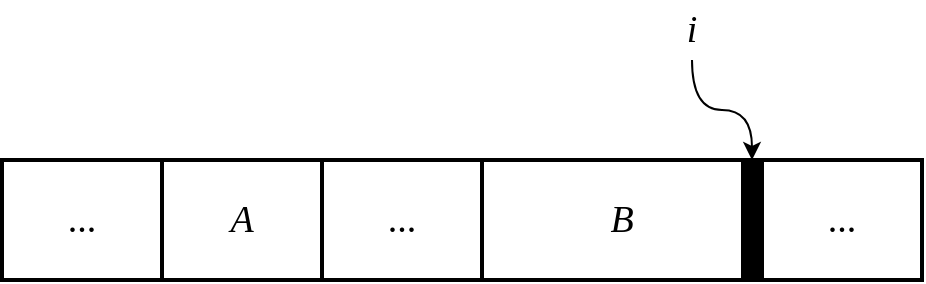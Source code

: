 <mxfile version="20.3.0" type="device" pages="13"><diagram id="hUbzRam4jLEY25eX9AsS" name="max sum"><mxGraphModel dx="946" dy="672" grid="1" gridSize="10" guides="1" tooltips="1" connect="1" arrows="1" fold="1" page="1" pageScale="1" pageWidth="850" pageHeight="1100" math="0" shadow="0"><root><mxCell id="0"/><mxCell id="1" parent="0"/><mxCell id="EKyWipHcAG5XWZvDumZr-1" value="&lt;font style=&quot;font-size: 19px;&quot; face=&quot;Times New Roman&quot;&gt;...&lt;/font&gt;" style="rounded=0;whiteSpace=wrap;html=1;strokeWidth=2;" vertex="1" parent="1"><mxGeometry x="150" y="240" width="80" height="60" as="geometry"/></mxCell><mxCell id="EKyWipHcAG5XWZvDumZr-2" value="&lt;font style=&quot;font-size: 19px;&quot; face=&quot;Times New Roman&quot;&gt;&lt;i&gt;A&lt;/i&gt;&lt;/font&gt;" style="rounded=0;whiteSpace=wrap;html=1;strokeWidth=2;" vertex="1" parent="1"><mxGeometry x="230" y="240" width="80" height="60" as="geometry"/></mxCell><mxCell id="EKyWipHcAG5XWZvDumZr-3" value="&lt;font style=&quot;font-size: 19px;&quot; face=&quot;Times New Roman&quot;&gt;...&lt;/font&gt;" style="rounded=0;whiteSpace=wrap;html=1;strokeWidth=2;" vertex="1" parent="1"><mxGeometry x="310" y="240" width="80" height="60" as="geometry"/></mxCell><mxCell id="EKyWipHcAG5XWZvDumZr-4" value="&lt;font style=&quot;font-size: 19px;&quot; face=&quot;Times New Roman&quot;&gt;&lt;i&gt;B&lt;/i&gt;&lt;/font&gt;" style="rounded=0;whiteSpace=wrap;html=1;strokeWidth=2;" vertex="1" parent="1"><mxGeometry x="390" y="240" width="140" height="60" as="geometry"/></mxCell><mxCell id="EKyWipHcAG5XWZvDumZr-5" value="&lt;font style=&quot;font-size: 19px;&quot; face=&quot;Times New Roman&quot;&gt;...&lt;/font&gt;" style="rounded=0;whiteSpace=wrap;html=1;strokeWidth=2;" vertex="1" parent="1"><mxGeometry x="530" y="240" width="80" height="60" as="geometry"/></mxCell><mxCell id="EKyWipHcAG5XWZvDumZr-6" value="" style="rounded=0;whiteSpace=wrap;html=1;fontFamily=Times New Roman;fontSize=17;fillColor=#000000;" vertex="1" parent="1"><mxGeometry x="520" y="240" width="10" height="60" as="geometry"/></mxCell><mxCell id="EKyWipHcAG5XWZvDumZr-8" style="edgeStyle=orthogonalEdgeStyle;orthogonalLoop=1;jettySize=auto;html=1;exitX=0.5;exitY=1;exitDx=0;exitDy=0;entryX=0.5;entryY=0;entryDx=0;entryDy=0;fontFamily=Times New Roman;fontSize=17;curved=1;" edge="1" parent="1" source="EKyWipHcAG5XWZvDumZr-7" target="EKyWipHcAG5XWZvDumZr-6"><mxGeometry relative="1" as="geometry"><Array as="points"><mxPoint x="495" y="215"/><mxPoint x="525" y="215"/></Array></mxGeometry></mxCell><mxCell id="EKyWipHcAG5XWZvDumZr-7" value="&lt;i&gt;&lt;font style=&quot;font-size: 19px;&quot;&gt;i&lt;/font&gt;&lt;/i&gt;" style="text;html=1;strokeColor=none;fillColor=none;align=center;verticalAlign=middle;whiteSpace=wrap;rounded=0;fontFamily=Times New Roman;fontSize=17;" vertex="1" parent="1"><mxGeometry x="480" y="160" width="30" height="30" as="geometry"/></mxCell></root></mxGraphModel></diagram><diagram id="uESQtihUcsmEfE7I2Afi" name="binary search 2d"><mxGraphModel dx="946" dy="672" grid="1" gridSize="10" guides="1" tooltips="1" connect="1" arrows="1" fold="1" page="1" pageScale="1" pageWidth="850" pageHeight="1100" math="1" shadow="0"><root><mxCell id="0"/><mxCell id="1" parent="0"/><mxCell id="f8LNS-jx7wl6epXuRQfG-1" value="" style="rounded=0;whiteSpace=wrap;html=1;fontFamily=Times New Roman;fontSize=19;fillColor=none;strokeWidth=2;" vertex="1" parent="1"><mxGeometry x="160" y="200" width="200" height="240" as="geometry"/></mxCell><mxCell id="f8LNS-jx7wl6epXuRQfG-3" value="&amp;lt;" style="rounded=0;whiteSpace=wrap;html=1;strokeWidth=2;fontFamily=Times New Roman;fontSize=19;fillColor=#E6E6E6;gradientColor=none;strokeColor=#666666;" vertex="1" parent="1"><mxGeometry x="160" y="200" width="100" height="120" as="geometry"/></mxCell><mxCell id="f8LNS-jx7wl6epXuRQfG-4" value="?" style="text;html=1;strokeColor=none;fillColor=none;align=center;verticalAlign=middle;whiteSpace=wrap;rounded=0;strokeWidth=2;fontFamily=Times New Roman;fontSize=19;" vertex="1" parent="1"><mxGeometry x="280" y="245" width="60" height="30" as="geometry"/></mxCell><mxCell id="f8LNS-jx7wl6epXuRQfG-5" value="?" style="text;html=1;strokeColor=none;fillColor=none;align=center;verticalAlign=middle;whiteSpace=wrap;rounded=0;strokeWidth=2;fontFamily=Times New Roman;fontSize=19;" vertex="1" parent="1"><mxGeometry x="180" y="370" width="60" height="30" as="geometry"/></mxCell><mxCell id="f8LNS-jx7wl6epXuRQfG-6" value="$$(\frac{m}{2}, \frac{n}{2})$$" style="text;html=1;strokeColor=none;fillColor=none;align=center;verticalAlign=middle;whiteSpace=wrap;rounded=0;strokeWidth=2;fontFamily=Times New Roman;fontSize=19;" vertex="1" parent="1"><mxGeometry x="230" y="310" width="60" height="30" as="geometry"/></mxCell><mxCell id="f8LNS-jx7wl6epXuRQfG-8" value="" style="rounded=0;whiteSpace=wrap;html=1;fontFamily=Times New Roman;fontSize=19;fillColor=none;strokeWidth=2;" vertex="1" parent="1"><mxGeometry x="440" y="200" width="200" height="240" as="geometry"/></mxCell><mxCell id="f8LNS-jx7wl6epXuRQfG-9" value="&amp;gt;" style="rounded=0;whiteSpace=wrap;html=1;strokeWidth=2;fontFamily=Times New Roman;fontSize=19;fillColor=#E6E6E6;gradientColor=none;strokeColor=#666666;" vertex="1" parent="1"><mxGeometry x="540" y="320" width="100" height="120" as="geometry"/></mxCell><mxCell id="f8LNS-jx7wl6epXuRQfG-10" value="?" style="text;html=1;strokeColor=none;fillColor=none;align=center;verticalAlign=middle;whiteSpace=wrap;rounded=0;strokeWidth=2;fontFamily=Times New Roman;fontSize=19;" vertex="1" parent="1"><mxGeometry x="560" y="245" width="60" height="30" as="geometry"/></mxCell><mxCell id="f8LNS-jx7wl6epXuRQfG-11" value="?" style="text;html=1;strokeColor=none;fillColor=none;align=center;verticalAlign=middle;whiteSpace=wrap;rounded=0;strokeWidth=2;fontFamily=Times New Roman;fontSize=19;" vertex="1" parent="1"><mxGeometry x="460" y="370" width="60" height="30" as="geometry"/></mxCell><mxCell id="f8LNS-jx7wl6epXuRQfG-12" value="$$(\frac{m}{2}, \frac{n}{2})$$" style="text;html=1;strokeColor=none;fillColor=none;align=center;verticalAlign=middle;whiteSpace=wrap;rounded=0;strokeWidth=2;fontFamily=Times New Roman;fontSize=19;" vertex="1" parent="1"><mxGeometry x="500" y="300" width="60" height="30" as="geometry"/></mxCell></root></mxGraphModel></diagram><diagram id="mzby4dFE2uRcBWTyeuqT" name="saddle back start"><mxGraphModel dx="946" dy="672" grid="1" gridSize="10" guides="1" tooltips="1" connect="1" arrows="1" fold="1" page="1" pageScale="1" pageWidth="850" pageHeight="1100" math="1" shadow="0"><root><mxCell id="0"/><mxCell id="1" parent="0"/><mxCell id="7Go9T9xHC7bakN-zkHLf-1" value="" style="endArrow=classic;html=1;strokeWidth=2;fontFamily=Times New Roman;fontSize=19;" edge="1" parent="1"><mxGeometry width="50" height="50" relative="1" as="geometry"><mxPoint x="160" y="440" as="sourcePoint"/><mxPoint x="160" y="190" as="targetPoint"/></mxGeometry></mxCell><mxCell id="7Go9T9xHC7bakN-zkHLf-2" value="" style="endArrow=classic;html=1;strokeWidth=2;fontFamily=Times New Roman;fontSize=19;" edge="1" parent="1"><mxGeometry width="50" height="50" relative="1" as="geometry"><mxPoint x="160" y="440" as="sourcePoint"/><mxPoint x="490" y="440" as="targetPoint"/></mxGeometry></mxCell><mxCell id="7Go9T9xHC7bakN-zkHLf-3" value="" style="rounded=0;whiteSpace=wrap;html=1;strokeColor=#000000;strokeWidth=2;fontFamily=Times New Roman;fontSize=19;fillColor=none;gradientColor=none;" vertex="1" parent="1"><mxGeometry x="160" y="240" width="280" height="200" as="geometry"/></mxCell><mxCell id="7Go9T9xHC7bakN-zkHLf-5" value="$$(p, q)$$" style="text;html=1;strokeColor=none;fillColor=none;align=center;verticalAlign=middle;whiteSpace=wrap;rounded=0;strokeWidth=2;fontFamily=Times New Roman;fontSize=19;" vertex="1" parent="1"><mxGeometry x="190" y="260" width="60" height="30" as="geometry"/></mxCell><mxCell id="7Go9T9xHC7bakN-zkHLf-7" value="$$(0, z)$$" style="text;html=1;strokeColor=none;fillColor=none;align=center;verticalAlign=middle;whiteSpace=wrap;rounded=0;strokeWidth=2;fontFamily=Times New Roman;fontSize=19;" vertex="1" parent="1"><mxGeometry x="100" y="220" width="60" height="30" as="geometry"/></mxCell><mxCell id="7Go9T9xHC7bakN-zkHLf-8" value="$$(0, 0)$$" style="text;html=1;strokeColor=none;fillColor=none;align=center;verticalAlign=middle;whiteSpace=wrap;rounded=0;strokeWidth=2;fontFamily=Times New Roman;fontSize=19;" vertex="1" parent="1"><mxGeometry x="100" y="430" width="60" height="30" as="geometry"/></mxCell><mxCell id="7Go9T9xHC7bakN-zkHLf-9" value="$$(z, z)$$" style="text;html=1;strokeColor=none;fillColor=none;align=center;verticalAlign=middle;whiteSpace=wrap;rounded=0;strokeWidth=2;fontFamily=Times New Roman;fontSize=19;" vertex="1" parent="1"><mxGeometry x="425" y="210" width="60" height="30" as="geometry"/></mxCell><mxCell id="7Go9T9xHC7bakN-zkHLf-10" value="" style="rounded=0;whiteSpace=wrap;html=1;strokeColor=#000000;strokeWidth=2;fontFamily=Times New Roman;fontSize=19;fillColor=none;gradientColor=none;" vertex="1" parent="1"><mxGeometry x="210" y="290" width="230" height="150" as="geometry"/></mxCell><mxCell id="7Go9T9xHC7bakN-zkHLf-11" value="" style="endArrow=none;html=1;strokeWidth=2;fontFamily=Times New Roman;fontSize=19;entryX=1;entryY=0;entryDx=0;entryDy=0;exitX=0;exitY=0;exitDx=0;exitDy=0;strokeColor=#3333FF;startArrow=oval;startFill=1;" edge="1" parent="1" source="7Go9T9xHC7bakN-zkHLf-10" target="7Go9T9xHC7bakN-zkHLf-10"><mxGeometry width="50" height="50" relative="1" as="geometry"><mxPoint x="300" y="350" as="sourcePoint"/><mxPoint x="350" y="300" as="targetPoint"/></mxGeometry></mxCell><mxCell id="7Go9T9xHC7bakN-zkHLf-12" value="" style="endArrow=none;html=1;strokeColor=#FF3333;strokeWidth=2;fontFamily=Times New Roman;fontSize=19;entryX=0;entryY=0;entryDx=0;entryDy=0;exitX=0;exitY=1;exitDx=0;exitDy=0;" edge="1" parent="1" source="7Go9T9xHC7bakN-zkHLf-10" target="7Go9T9xHC7bakN-zkHLf-10"><mxGeometry width="50" height="50" relative="1" as="geometry"><mxPoint x="260" y="400" as="sourcePoint"/><mxPoint x="310" y="350" as="targetPoint"/></mxGeometry></mxCell><mxCell id="7Go9T9xHC7bakN-zkHLf-13" value="$$(z, 0)$$" style="text;html=1;strokeColor=none;fillColor=none;align=center;verticalAlign=middle;whiteSpace=wrap;rounded=0;strokeWidth=2;fontFamily=Times New Roman;fontSize=19;" vertex="1" parent="1"><mxGeometry x="410" y="440" width="60" height="30" as="geometry"/></mxCell></root></mxGraphModel></diagram><diagram name="saddle back paths" id="tjpI3u3mNBlXhalmAfns"><mxGraphModel dx="946" dy="672" grid="1" gridSize="10" guides="1" tooltips="1" connect="1" arrows="1" fold="1" page="1" pageScale="1" pageWidth="850" pageHeight="1100" math="1" shadow="0"><root><mxCell id="qIFMl3LeoU2ZCEDuEUmG-0"/><mxCell id="qIFMl3LeoU2ZCEDuEUmG-1" parent="qIFMl3LeoU2ZCEDuEUmG-0"/><mxCell id="gZ_flW4alXytfXKoAeoY-1" value="" style="group" vertex="1" connectable="0" parent="qIFMl3LeoU2ZCEDuEUmG-1"><mxGeometry x="500" y="60" width="390" height="310" as="geometry"/></mxCell><mxCell id="qIFMl3LeoU2ZCEDuEUmG-2" value="" style="endArrow=classic;html=1;strokeWidth=2;fontFamily=Times New Roman;fontSize=19;" edge="1" parent="gZ_flW4alXytfXKoAeoY-1"><mxGeometry width="50" height="50" relative="1" as="geometry"><mxPoint x="60" y="250" as="sourcePoint"/><mxPoint x="60" as="targetPoint"/></mxGeometry></mxCell><mxCell id="qIFMl3LeoU2ZCEDuEUmG-3" value="" style="endArrow=classic;html=1;strokeWidth=2;fontFamily=Times New Roman;fontSize=19;" edge="1" parent="gZ_flW4alXytfXKoAeoY-1"><mxGeometry width="50" height="50" relative="1" as="geometry"><mxPoint x="60" y="250" as="sourcePoint"/><mxPoint x="390" y="250" as="targetPoint"/></mxGeometry></mxCell><mxCell id="qIFMl3LeoU2ZCEDuEUmG-4" value="" style="rounded=0;whiteSpace=wrap;html=1;strokeColor=#000000;strokeWidth=2;fontFamily=Times New Roman;fontSize=19;fillColor=none;gradientColor=none;" vertex="1" parent="gZ_flW4alXytfXKoAeoY-1"><mxGeometry x="60" y="50" width="280" height="200" as="geometry"/></mxCell><mxCell id="qIFMl3LeoU2ZCEDuEUmG-6" value="$$(0, z)$$" style="text;html=1;strokeColor=none;fillColor=none;align=center;verticalAlign=middle;whiteSpace=wrap;rounded=0;strokeWidth=2;fontFamily=Times New Roman;fontSize=19;" vertex="1" parent="gZ_flW4alXytfXKoAeoY-1"><mxGeometry y="30" width="60" height="30" as="geometry"/></mxCell><mxCell id="qIFMl3LeoU2ZCEDuEUmG-7" value="$$(0, 0)$$" style="text;html=1;strokeColor=none;fillColor=none;align=center;verticalAlign=middle;whiteSpace=wrap;rounded=0;strokeWidth=2;fontFamily=Times New Roman;fontSize=19;" vertex="1" parent="gZ_flW4alXytfXKoAeoY-1"><mxGeometry y="240" width="60" height="30" as="geometry"/></mxCell><mxCell id="qIFMl3LeoU2ZCEDuEUmG-8" value="$$(z, z)$$" style="text;html=1;strokeColor=none;fillColor=none;align=center;verticalAlign=middle;whiteSpace=wrap;rounded=0;strokeWidth=2;fontFamily=Times New Roman;fontSize=19;" vertex="1" parent="gZ_flW4alXytfXKoAeoY-1"><mxGeometry x="325" y="20" width="60" height="30" as="geometry"/></mxCell><mxCell id="qIFMl3LeoU2ZCEDuEUmG-12" value="$$(z, 0)$$" style="text;html=1;strokeColor=none;fillColor=none;align=center;verticalAlign=middle;whiteSpace=wrap;rounded=0;strokeWidth=2;fontFamily=Times New Roman;fontSize=19;" vertex="1" parent="gZ_flW4alXytfXKoAeoY-1"><mxGeometry x="310" y="250" width="60" height="30" as="geometry"/></mxCell><mxCell id="gZ_flW4alXytfXKoAeoY-0" value="$$(b)$$" style="text;html=1;strokeColor=none;fillColor=none;align=center;verticalAlign=middle;whiteSpace=wrap;rounded=0;strokeWidth=2;fontFamily=Times New Roman;fontSize=19;" vertex="1" parent="gZ_flW4alXytfXKoAeoY-1"><mxGeometry x="160" y="280" width="60" height="30" as="geometry"/></mxCell><mxCell id="qIFMl3LeoU2ZCEDuEUmG-11" value="" style="endArrow=none;html=1;strokeColor=#FF3333;strokeWidth=2;fontFamily=Times New Roman;fontSize=19;entryX=0;entryY=0;entryDx=0;entryDy=0;exitX=1;exitY=0;exitDx=0;exitDy=0;" edge="1" parent="gZ_flW4alXytfXKoAeoY-1" source="qIFMl3LeoU2ZCEDuEUmG-4" target="qIFMl3LeoU2ZCEDuEUmG-4"><mxGeometry width="50" height="50" relative="1" as="geometry"><mxPoint x="160" y="300" as="sourcePoint"/><mxPoint x="160" y="150" as="targetPoint"/></mxGeometry></mxCell><mxCell id="gZ_flW4alXytfXKoAeoY-2" value="" style="group" vertex="1" connectable="0" parent="qIFMl3LeoU2ZCEDuEUmG-1"><mxGeometry x="60" y="60" width="390" height="310" as="geometry"/></mxCell><mxCell id="gZ_flW4alXytfXKoAeoY-3" value="" style="endArrow=classic;html=1;strokeWidth=2;fontFamily=Times New Roman;fontSize=19;" edge="1" parent="gZ_flW4alXytfXKoAeoY-2"><mxGeometry width="50" height="50" relative="1" as="geometry"><mxPoint x="60" y="250" as="sourcePoint"/><mxPoint x="60" as="targetPoint"/></mxGeometry></mxCell><mxCell id="gZ_flW4alXytfXKoAeoY-4" value="" style="endArrow=classic;html=1;strokeWidth=2;fontFamily=Times New Roman;fontSize=19;" edge="1" parent="gZ_flW4alXytfXKoAeoY-2"><mxGeometry width="50" height="50" relative="1" as="geometry"><mxPoint x="60" y="250" as="sourcePoint"/><mxPoint x="390" y="250" as="targetPoint"/></mxGeometry></mxCell><mxCell id="gZ_flW4alXytfXKoAeoY-5" value="" style="rounded=0;whiteSpace=wrap;html=1;strokeColor=#000000;strokeWidth=2;fontFamily=Times New Roman;fontSize=19;fillColor=none;gradientColor=none;" vertex="1" parent="gZ_flW4alXytfXKoAeoY-2"><mxGeometry x="60" y="50" width="280" height="200" as="geometry"/></mxCell><mxCell id="gZ_flW4alXytfXKoAeoY-6" value="$$(0, z)$$" style="text;html=1;strokeColor=none;fillColor=none;align=center;verticalAlign=middle;whiteSpace=wrap;rounded=0;strokeWidth=2;fontFamily=Times New Roman;fontSize=19;" vertex="1" parent="gZ_flW4alXytfXKoAeoY-2"><mxGeometry y="30" width="60" height="30" as="geometry"/></mxCell><mxCell id="gZ_flW4alXytfXKoAeoY-7" value="$$(0, 0)$$" style="text;html=1;strokeColor=none;fillColor=none;align=center;verticalAlign=middle;whiteSpace=wrap;rounded=0;strokeWidth=2;fontFamily=Times New Roman;fontSize=19;" vertex="1" parent="gZ_flW4alXytfXKoAeoY-2"><mxGeometry y="240" width="60" height="30" as="geometry"/></mxCell><mxCell id="gZ_flW4alXytfXKoAeoY-8" value="$$(z, z)$$" style="text;html=1;strokeColor=none;fillColor=none;align=center;verticalAlign=middle;whiteSpace=wrap;rounded=0;strokeWidth=2;fontFamily=Times New Roman;fontSize=19;" vertex="1" parent="gZ_flW4alXytfXKoAeoY-2"><mxGeometry x="325" y="20" width="60" height="30" as="geometry"/></mxCell><mxCell id="gZ_flW4alXytfXKoAeoY-9" value="$$(z, 0)$$" style="text;html=1;strokeColor=none;fillColor=none;align=center;verticalAlign=middle;whiteSpace=wrap;rounded=0;strokeWidth=2;fontFamily=Times New Roman;fontSize=19;" vertex="1" parent="gZ_flW4alXytfXKoAeoY-2"><mxGeometry x="310" y="250" width="60" height="30" as="geometry"/></mxCell><mxCell id="gZ_flW4alXytfXKoAeoY-10" value="$$(a)$$" style="text;html=1;strokeColor=none;fillColor=none;align=center;verticalAlign=middle;whiteSpace=wrap;rounded=0;strokeWidth=2;fontFamily=Times New Roman;fontSize=19;" vertex="1" parent="gZ_flW4alXytfXKoAeoY-2"><mxGeometry x="160" y="280" width="60" height="30" as="geometry"/></mxCell><mxCell id="gZ_flW4alXytfXKoAeoY-11" value="" style="endArrow=none;html=1;strokeColor=#FF3333;strokeWidth=2;fontFamily=Times New Roman;fontSize=19;entryX=0;entryY=0;entryDx=0;entryDy=0;exitX=1;exitY=1;exitDx=0;exitDy=0;" edge="1" parent="gZ_flW4alXytfXKoAeoY-2" source="gZ_flW4alXytfXKoAeoY-5" target="gZ_flW4alXytfXKoAeoY-5"><mxGeometry width="50" height="50" relative="1" as="geometry"><mxPoint x="160" y="300" as="sourcePoint"/><mxPoint x="160" y="150" as="targetPoint"/></mxGeometry></mxCell><mxCell id="gZ_flW4alXytfXKoAeoY-12" value="" style="group" vertex="1" connectable="0" parent="qIFMl3LeoU2ZCEDuEUmG-1"><mxGeometry x="60" y="390" width="390" height="310" as="geometry"/></mxCell><mxCell id="gZ_flW4alXytfXKoAeoY-13" value="" style="endArrow=classic;html=1;strokeWidth=2;fontFamily=Times New Roman;fontSize=19;" edge="1" parent="gZ_flW4alXytfXKoAeoY-12"><mxGeometry width="50" height="50" relative="1" as="geometry"><mxPoint x="60" y="250" as="sourcePoint"/><mxPoint x="60" as="targetPoint"/></mxGeometry></mxCell><mxCell id="gZ_flW4alXytfXKoAeoY-14" value="" style="endArrow=classic;html=1;strokeWidth=2;fontFamily=Times New Roman;fontSize=19;" edge="1" parent="gZ_flW4alXytfXKoAeoY-12"><mxGeometry width="50" height="50" relative="1" as="geometry"><mxPoint x="60" y="250" as="sourcePoint"/><mxPoint x="390" y="250" as="targetPoint"/></mxGeometry></mxCell><mxCell id="gZ_flW4alXytfXKoAeoY-15" value="" style="rounded=0;whiteSpace=wrap;html=1;strokeColor=#000000;strokeWidth=2;fontFamily=Times New Roman;fontSize=19;fillColor=none;gradientColor=none;" vertex="1" parent="gZ_flW4alXytfXKoAeoY-12"><mxGeometry x="60" y="50" width="280" height="200" as="geometry"/></mxCell><mxCell id="gZ_flW4alXytfXKoAeoY-16" value="$$(0, z)$$" style="text;html=1;strokeColor=none;fillColor=none;align=center;verticalAlign=middle;whiteSpace=wrap;rounded=0;strokeWidth=2;fontFamily=Times New Roman;fontSize=19;" vertex="1" parent="gZ_flW4alXytfXKoAeoY-12"><mxGeometry y="30" width="60" height="30" as="geometry"/></mxCell><mxCell id="gZ_flW4alXytfXKoAeoY-17" value="$$(0, 0)$$" style="text;html=1;strokeColor=none;fillColor=none;align=center;verticalAlign=middle;whiteSpace=wrap;rounded=0;strokeWidth=2;fontFamily=Times New Roman;fontSize=19;" vertex="1" parent="gZ_flW4alXytfXKoAeoY-12"><mxGeometry y="240" width="60" height="30" as="geometry"/></mxCell><mxCell id="gZ_flW4alXytfXKoAeoY-18" value="$$(z, z)$$" style="text;html=1;strokeColor=none;fillColor=none;align=center;verticalAlign=middle;whiteSpace=wrap;rounded=0;strokeWidth=2;fontFamily=Times New Roman;fontSize=19;" vertex="1" parent="gZ_flW4alXytfXKoAeoY-12"><mxGeometry x="325" y="20" width="60" height="30" as="geometry"/></mxCell><mxCell id="gZ_flW4alXytfXKoAeoY-19" value="$$(z, 0)$$" style="text;html=1;strokeColor=none;fillColor=none;align=center;verticalAlign=middle;whiteSpace=wrap;rounded=0;strokeWidth=2;fontFamily=Times New Roman;fontSize=19;" vertex="1" parent="gZ_flW4alXytfXKoAeoY-12"><mxGeometry x="310" y="250" width="60" height="30" as="geometry"/></mxCell><mxCell id="gZ_flW4alXytfXKoAeoY-20" value="$$(c)$$" style="text;html=1;strokeColor=none;fillColor=none;align=center;verticalAlign=middle;whiteSpace=wrap;rounded=0;strokeWidth=2;fontFamily=Times New Roman;fontSize=19;" vertex="1" parent="gZ_flW4alXytfXKoAeoY-12"><mxGeometry x="160" y="280" width="60" height="30" as="geometry"/></mxCell><mxCell id="gZ_flW4alXytfXKoAeoY-21" value="" style="endArrow=none;html=1;strokeColor=#FF3333;strokeWidth=2;fontFamily=Times New Roman;fontSize=19;entryX=0;entryY=0;entryDx=0;entryDy=0;exitX=1;exitY=1;exitDx=0;exitDy=0;" edge="1" parent="gZ_flW4alXytfXKoAeoY-12" source="gZ_flW4alXytfXKoAeoY-15" target="gZ_flW4alXytfXKoAeoY-15"><mxGeometry width="50" height="50" relative="1" as="geometry"><mxPoint x="160" y="300" as="sourcePoint"/><mxPoint x="160" y="150" as="targetPoint"/></mxGeometry></mxCell><mxCell id="gZ_flW4alXytfXKoAeoY-22" value="" style="group" vertex="1" connectable="0" parent="qIFMl3LeoU2ZCEDuEUmG-1"><mxGeometry x="500" y="390" width="390" height="310" as="geometry"/></mxCell><mxCell id="gZ_flW4alXytfXKoAeoY-23" value="" style="endArrow=classic;html=1;strokeWidth=2;fontFamily=Times New Roman;fontSize=19;" edge="1" parent="gZ_flW4alXytfXKoAeoY-22"><mxGeometry width="50" height="50" relative="1" as="geometry"><mxPoint x="60" y="250" as="sourcePoint"/><mxPoint x="60" as="targetPoint"/></mxGeometry></mxCell><mxCell id="gZ_flW4alXytfXKoAeoY-24" value="" style="endArrow=classic;html=1;strokeWidth=2;fontFamily=Times New Roman;fontSize=19;" edge="1" parent="gZ_flW4alXytfXKoAeoY-22"><mxGeometry width="50" height="50" relative="1" as="geometry"><mxPoint x="60" y="250" as="sourcePoint"/><mxPoint x="390" y="250" as="targetPoint"/></mxGeometry></mxCell><mxCell id="gZ_flW4alXytfXKoAeoY-25" value="" style="rounded=0;whiteSpace=wrap;html=1;strokeColor=#000000;strokeWidth=2;fontFamily=Times New Roman;fontSize=19;fillColor=none;gradientColor=none;" vertex="1" parent="gZ_flW4alXytfXKoAeoY-22"><mxGeometry x="60" y="50" width="280" height="200" as="geometry"/></mxCell><mxCell id="gZ_flW4alXytfXKoAeoY-26" value="$$(0, z)$$" style="text;html=1;strokeColor=none;fillColor=none;align=center;verticalAlign=middle;whiteSpace=wrap;rounded=0;strokeWidth=2;fontFamily=Times New Roman;fontSize=19;" vertex="1" parent="gZ_flW4alXytfXKoAeoY-22"><mxGeometry y="30" width="60" height="30" as="geometry"/></mxCell><mxCell id="gZ_flW4alXytfXKoAeoY-27" value="$$(0, 0)$$" style="text;html=1;strokeColor=none;fillColor=none;align=center;verticalAlign=middle;whiteSpace=wrap;rounded=0;strokeWidth=2;fontFamily=Times New Roman;fontSize=19;" vertex="1" parent="gZ_flW4alXytfXKoAeoY-22"><mxGeometry y="240" width="60" height="30" as="geometry"/></mxCell><mxCell id="gZ_flW4alXytfXKoAeoY-28" value="$$(z, z)$$" style="text;html=1;strokeColor=none;fillColor=none;align=center;verticalAlign=middle;whiteSpace=wrap;rounded=0;strokeWidth=2;fontFamily=Times New Roman;fontSize=19;" vertex="1" parent="gZ_flW4alXytfXKoAeoY-22"><mxGeometry x="325" y="20" width="60" height="30" as="geometry"/></mxCell><mxCell id="gZ_flW4alXytfXKoAeoY-29" value="$$(z, 0)$$" style="text;html=1;strokeColor=none;fillColor=none;align=center;verticalAlign=middle;whiteSpace=wrap;rounded=0;strokeWidth=2;fontFamily=Times New Roman;fontSize=19;" vertex="1" parent="gZ_flW4alXytfXKoAeoY-22"><mxGeometry x="310" y="250" width="60" height="30" as="geometry"/></mxCell><mxCell id="gZ_flW4alXytfXKoAeoY-30" value="$$(d)$$" style="text;html=1;strokeColor=none;fillColor=none;align=center;verticalAlign=middle;whiteSpace=wrap;rounded=0;strokeWidth=2;fontFamily=Times New Roman;fontSize=19;" vertex="1" parent="gZ_flW4alXytfXKoAeoY-22"><mxGeometry x="160" y="280" width="60" height="30" as="geometry"/></mxCell><mxCell id="gZ_flW4alXytfXKoAeoY-31" value="" style="endArrow=none;html=1;strokeColor=#FF3333;strokeWidth=2;fontFamily=Times New Roman;fontSize=19;entryX=0;entryY=0;entryDx=0;entryDy=0;" edge="1" parent="gZ_flW4alXytfXKoAeoY-22" target="gZ_flW4alXytfXKoAeoY-25"><mxGeometry width="50" height="50" relative="1" as="geometry"><mxPoint x="100" y="50" as="sourcePoint"/><mxPoint x="160" y="150" as="targetPoint"/></mxGeometry></mxCell><mxCell id="qIFMl3LeoU2ZCEDuEUmG-10" value="" style="endArrow=none;html=1;strokeWidth=2;fontFamily=Times New Roman;fontSize=19;entryX=0.143;entryY=0.2;entryDx=0;entryDy=0;exitX=0.143;exitY=-0.005;exitDx=0;exitDy=0;strokeColor=#3333FF;startArrow=none;startFill=0;exitPerimeter=0;entryPerimeter=0;" edge="1" parent="gZ_flW4alXytfXKoAeoY-22" source="gZ_flW4alXytfXKoAeoY-25" target="gZ_flW4alXytfXKoAeoY-25"><mxGeometry width="50" height="50" relative="1" as="geometry"><mxPoint x="410" y="140" as="sourcePoint"/><mxPoint x="640" y="140" as="targetPoint"/></mxGeometry></mxCell><mxCell id="gZ_flW4alXytfXKoAeoY-33" value="" style="endArrow=none;html=1;strokeWidth=2;fontFamily=Times New Roman;fontSize=19;entryX=0.357;entryY=0.5;entryDx=0;entryDy=0;strokeColor=#3333FF;startArrow=none;startFill=0;entryPerimeter=0;" edge="1" parent="gZ_flW4alXytfXKoAeoY-22" target="gZ_flW4alXytfXKoAeoY-25"><mxGeometry width="50" height="50" relative="1" as="geometry"><mxPoint x="160" y="90" as="sourcePoint"/><mxPoint x="610.04" y="490" as="targetPoint"/></mxGeometry></mxCell><mxCell id="gZ_flW4alXytfXKoAeoY-32" value="" style="endArrow=none;html=1;strokeColor=#FF3333;strokeWidth=2;fontFamily=Times New Roman;fontSize=19;exitX=0.357;exitY=0.2;exitDx=0;exitDy=0;exitPerimeter=0;" edge="1" parent="gZ_flW4alXytfXKoAeoY-22" source="gZ_flW4alXytfXKoAeoY-25"><mxGeometry width="50" height="50" relative="1" as="geometry"><mxPoint x="610" y="450" as="sourcePoint"/><mxPoint x="100" y="90" as="targetPoint"/></mxGeometry></mxCell><mxCell id="gZ_flW4alXytfXKoAeoY-34" value="" style="endArrow=none;html=1;strokeColor=#FF3333;strokeWidth=2;fontFamily=Times New Roman;fontSize=19;" edge="1" parent="gZ_flW4alXytfXKoAeoY-22"><mxGeometry width="50" height="50" relative="1" as="geometry"><mxPoint x="220" y="150" as="sourcePoint"/><mxPoint x="160" y="150" as="targetPoint"/></mxGeometry></mxCell><mxCell id="gZ_flW4alXytfXKoAeoY-35" value="" style="endArrow=none;html=1;strokeWidth=2;fontFamily=Times New Roman;fontSize=19;strokeColor=#3333FF;startArrow=none;startFill=0;" edge="1" parent="gZ_flW4alXytfXKoAeoY-22"><mxGeometry width="50" height="50" relative="1" as="geometry"><mxPoint x="220.04" y="150" as="sourcePoint"/><mxPoint x="220" y="190" as="targetPoint"/></mxGeometry></mxCell><mxCell id="gZ_flW4alXytfXKoAeoY-36" value="" style="endArrow=none;html=1;strokeColor=#FF3333;strokeWidth=2;fontFamily=Times New Roman;fontSize=19;exitX=0.571;exitY=0.5;exitDx=0;exitDy=0;exitPerimeter=0;" edge="1" parent="gZ_flW4alXytfXKoAeoY-22"><mxGeometry width="50" height="50" relative="1" as="geometry"><mxPoint x="279.88" y="190" as="sourcePoint"/><mxPoint x="220" y="190" as="targetPoint"/></mxGeometry></mxCell><mxCell id="gZ_flW4alXytfXKoAeoY-37" value="" style="endArrow=none;html=1;strokeWidth=2;fontFamily=Times New Roman;fontSize=19;strokeColor=#3333FF;startArrow=none;startFill=0;entryX=0.782;entryY=1;entryDx=0;entryDy=0;entryPerimeter=0;" edge="1" parent="gZ_flW4alXytfXKoAeoY-22" target="gZ_flW4alXytfXKoAeoY-25"><mxGeometry width="50" height="50" relative="1" as="geometry"><mxPoint x="279" y="190" as="sourcePoint"/><mxPoint x="280" y="230" as="targetPoint"/></mxGeometry></mxCell><mxCell id="gZ_flW4alXytfXKoAeoY-38" value="" style="endArrow=none;html=1;strokeColor=#FF3333;strokeWidth=2;fontFamily=Times New Roman;fontSize=19;exitX=0.571;exitY=0.5;exitDx=0;exitDy=0;exitPerimeter=0;" edge="1" parent="gZ_flW4alXytfXKoAeoY-22"><mxGeometry width="50" height="50" relative="1" as="geometry"><mxPoint x="340.0" y="249.5" as="sourcePoint"/><mxPoint x="280.12" y="249.5" as="targetPoint"/></mxGeometry></mxCell></root></mxGraphModel></diagram><diagram name="saddle back area" id="EWnb__bMRahsFlX74ZZ5"><mxGraphModel dx="946" dy="672" grid="1" gridSize="10" guides="1" tooltips="1" connect="1" arrows="1" fold="1" page="1" pageScale="1" pageWidth="850" pageHeight="1100" math="1" shadow="0"><root><mxCell id="4UcQ9jjd6SKBuOfkefDD-0"/><mxCell id="4UcQ9jjd6SKBuOfkefDD-1" parent="4UcQ9jjd6SKBuOfkefDD-0"/><mxCell id="4UcQ9jjd6SKBuOfkefDD-2" value="" style="endArrow=classic;html=1;strokeWidth=2;fontFamily=Times New Roman;fontSize=19;" edge="1" parent="4UcQ9jjd6SKBuOfkefDD-1"><mxGeometry width="50" height="50" relative="1" as="geometry"><mxPoint x="160" y="440" as="sourcePoint"/><mxPoint x="160" y="190" as="targetPoint"/></mxGeometry></mxCell><mxCell id="4UcQ9jjd6SKBuOfkefDD-3" value="" style="endArrow=classic;html=1;strokeWidth=2;fontFamily=Times New Roman;fontSize=19;" edge="1" parent="4UcQ9jjd6SKBuOfkefDD-1"><mxGeometry width="50" height="50" relative="1" as="geometry"><mxPoint x="160" y="440" as="sourcePoint"/><mxPoint x="490" y="440" as="targetPoint"/></mxGeometry></mxCell><mxCell id="4UcQ9jjd6SKBuOfkefDD-4" value="" style="rounded=0;whiteSpace=wrap;html=1;strokeColor=#000000;strokeWidth=2;fontFamily=Times New Roman;fontSize=19;fillColor=none;gradientColor=none;" vertex="1" parent="4UcQ9jjd6SKBuOfkefDD-1"><mxGeometry x="160" y="240" width="280" height="200" as="geometry"/></mxCell><mxCell id="4UcQ9jjd6SKBuOfkefDD-5" value="$$(n, m)$$" style="text;html=1;strokeColor=none;fillColor=none;align=center;verticalAlign=middle;whiteSpace=wrap;rounded=0;strokeWidth=2;fontFamily=Times New Roman;fontSize=19;" vertex="1" parent="4UcQ9jjd6SKBuOfkefDD-1"><mxGeometry x="365" y="260" width="60" height="30" as="geometry"/></mxCell><mxCell id="4UcQ9jjd6SKBuOfkefDD-6" value="$$(0, z)$$" style="text;html=1;strokeColor=none;fillColor=none;align=center;verticalAlign=middle;whiteSpace=wrap;rounded=0;strokeWidth=2;fontFamily=Times New Roman;fontSize=19;" vertex="1" parent="4UcQ9jjd6SKBuOfkefDD-1"><mxGeometry x="100" y="220" width="60" height="30" as="geometry"/></mxCell><mxCell id="4UcQ9jjd6SKBuOfkefDD-7" value="$$(0, 0)$$" style="text;html=1;strokeColor=none;fillColor=none;align=center;verticalAlign=middle;whiteSpace=wrap;rounded=0;strokeWidth=2;fontFamily=Times New Roman;fontSize=19;" vertex="1" parent="4UcQ9jjd6SKBuOfkefDD-1"><mxGeometry x="100" y="430" width="60" height="30" as="geometry"/></mxCell><mxCell id="4UcQ9jjd6SKBuOfkefDD-8" value="$$(z, z)$$" style="text;html=1;strokeColor=none;fillColor=none;align=center;verticalAlign=middle;whiteSpace=wrap;rounded=0;strokeWidth=2;fontFamily=Times New Roman;fontSize=19;" vertex="1" parent="4UcQ9jjd6SKBuOfkefDD-1"><mxGeometry x="425" y="210" width="60" height="30" as="geometry"/></mxCell><mxCell id="4UcQ9jjd6SKBuOfkefDD-9" value="" style="rounded=0;whiteSpace=wrap;html=1;strokeColor=#000000;strokeWidth=2;fontFamily=Times New Roman;fontSize=19;fillColor=#E6E6E6;gradientColor=none;" vertex="1" parent="4UcQ9jjd6SKBuOfkefDD-1"><mxGeometry x="160" y="290" width="230" height="150" as="geometry"/></mxCell><mxCell id="4UcQ9jjd6SKBuOfkefDD-12" value="$$(z, 0)$$" style="text;html=1;strokeColor=none;fillColor=none;align=center;verticalAlign=middle;whiteSpace=wrap;rounded=0;strokeWidth=2;fontFamily=Times New Roman;fontSize=19;" vertex="1" parent="4UcQ9jjd6SKBuOfkefDD-1"><mxGeometry x="410" y="440" width="60" height="30" as="geometry"/></mxCell><mxCell id="hdp6YhDbTPAbjE38SyMO-0" value="$$(0, m)$$" style="text;html=1;strokeColor=none;fillColor=none;align=center;verticalAlign=middle;whiteSpace=wrap;rounded=0;strokeWidth=2;fontFamily=Times New Roman;fontSize=19;" vertex="1" parent="4UcQ9jjd6SKBuOfkefDD-1"><mxGeometry x="100" y="270" width="60" height="30" as="geometry"/></mxCell><mxCell id="hdp6YhDbTPAbjE38SyMO-1" value="$$(n, 0)$$" style="text;html=1;strokeColor=none;fillColor=none;align=center;verticalAlign=middle;whiteSpace=wrap;rounded=0;strokeWidth=2;fontFamily=Times New Roman;fontSize=19;" vertex="1" parent="4UcQ9jjd6SKBuOfkefDD-1"><mxGeometry x="350" y="440" width="60" height="30" as="geometry"/></mxCell></root></mxGraphModel></diagram><diagram name="saddleback L area" id="Z_Z32MZ0Zq_Py9Ok1gR3"><mxGraphModel dx="946" dy="672" grid="1" gridSize="10" guides="1" tooltips="1" connect="1" arrows="1" fold="1" page="1" pageScale="1" pageWidth="850" pageHeight="1100" math="1" shadow="0"><root><mxCell id="wVIOZv-G_n08CbXYn8M5-0"/><mxCell id="wVIOZv-G_n08CbXYn8M5-1" parent="wVIOZv-G_n08CbXYn8M5-0"/><mxCell id="LUn38H4RvsbkON9PFKUM-0" value="" style="group" vertex="1" connectable="0" parent="wVIOZv-G_n08CbXYn8M5-1"><mxGeometry x="100" y="190" width="400" height="310" as="geometry"/></mxCell><mxCell id="wVIOZv-G_n08CbXYn8M5-2" value="" style="endArrow=classic;html=1;strokeWidth=2;fontFamily=Times New Roman;fontSize=19;" edge="1" parent="LUn38H4RvsbkON9PFKUM-0"><mxGeometry width="50" height="50" relative="1" as="geometry"><mxPoint x="60" y="250" as="sourcePoint"/><mxPoint x="60" as="targetPoint"/></mxGeometry></mxCell><mxCell id="wVIOZv-G_n08CbXYn8M5-3" value="" style="endArrow=classic;html=1;strokeWidth=2;fontFamily=Times New Roman;fontSize=19;" edge="1" parent="LUn38H4RvsbkON9PFKUM-0"><mxGeometry width="50" height="50" relative="1" as="geometry"><mxPoint x="60" y="250" as="sourcePoint"/><mxPoint x="390" y="250" as="targetPoint"/></mxGeometry></mxCell><mxCell id="wVIOZv-G_n08CbXYn8M5-4" value="" style="rounded=0;whiteSpace=wrap;html=1;strokeColor=#000000;strokeWidth=2;fontFamily=Times New Roman;fontSize=19;fillColor=none;gradientColor=none;" vertex="1" parent="LUn38H4RvsbkON9PFKUM-0"><mxGeometry x="90" y="50" width="250" height="170" as="geometry"/></mxCell><mxCell id="wVIOZv-G_n08CbXYn8M5-5" value="$$(p, q)$$" style="text;html=1;strokeColor=none;fillColor=none;align=center;verticalAlign=middle;whiteSpace=wrap;rounded=0;strokeWidth=2;fontFamily=Times New Roman;fontSize=19;" vertex="1" parent="LUn38H4RvsbkON9PFKUM-0"><mxGeometry x="190" y="90" width="60" height="30" as="geometry"/></mxCell><mxCell id="wVIOZv-G_n08CbXYn8M5-6" value="$$(a, b)$$" style="text;html=1;strokeColor=none;fillColor=none;align=center;verticalAlign=middle;whiteSpace=wrap;rounded=0;strokeWidth=2;fontFamily=Times New Roman;fontSize=19;" vertex="1" parent="LUn38H4RvsbkON9PFKUM-0"><mxGeometry x="60" y="20" width="60" height="30" as="geometry"/></mxCell><mxCell id="wVIOZv-G_n08CbXYn8M5-7" value="$$(0, 0)$$" style="text;html=1;strokeColor=none;fillColor=none;align=center;verticalAlign=middle;whiteSpace=wrap;rounded=0;strokeWidth=2;fontFamily=Times New Roman;fontSize=19;" vertex="1" parent="LUn38H4RvsbkON9PFKUM-0"><mxGeometry y="240" width="60" height="30" as="geometry"/></mxCell><mxCell id="wVIOZv-G_n08CbXYn8M5-9" value="" style="rounded=0;whiteSpace=wrap;html=1;strokeColor=#000000;strokeWidth=2;fontFamily=Times New Roman;fontSize=19;fillColor=#E6E6E6;gradientColor=none;" vertex="1" parent="LUn38H4RvsbkON9PFKUM-0"><mxGeometry x="90" y="120" width="130" height="100" as="geometry"/></mxCell><mxCell id="wVIOZv-G_n08CbXYn8M5-10" value="$$(c, d)$$" style="text;html=1;strokeColor=none;fillColor=none;align=center;verticalAlign=middle;whiteSpace=wrap;rounded=0;strokeWidth=2;fontFamily=Times New Roman;fontSize=19;" vertex="1" parent="LUn38H4RvsbkON9PFKUM-0"><mxGeometry x="340" y="190" width="60" height="30" as="geometry"/></mxCell><mxCell id="wVIOZv-G_n08CbXYn8M5-12" value="$$f(p, q)&amp;lt;z$$" style="text;html=1;strokeColor=none;fillColor=none;align=center;verticalAlign=middle;whiteSpace=wrap;rounded=0;strokeWidth=2;fontFamily=Times New Roman;fontSize=19;" vertex="1" parent="LUn38H4RvsbkON9PFKUM-0"><mxGeometry x="170" y="280" width="60" height="30" as="geometry"/></mxCell><mxCell id="LUn38H4RvsbkON9PFKUM-1" value="" style="group" vertex="1" connectable="0" parent="wVIOZv-G_n08CbXYn8M5-1"><mxGeometry x="540" y="190" width="400" height="310" as="geometry"/></mxCell><mxCell id="LUn38H4RvsbkON9PFKUM-2" value="" style="endArrow=classic;html=1;strokeWidth=2;fontFamily=Times New Roman;fontSize=19;" edge="1" parent="LUn38H4RvsbkON9PFKUM-1"><mxGeometry width="50" height="50" relative="1" as="geometry"><mxPoint x="60" y="250" as="sourcePoint"/><mxPoint x="60" as="targetPoint"/></mxGeometry></mxCell><mxCell id="LUn38H4RvsbkON9PFKUM-3" value="" style="endArrow=classic;html=1;strokeWidth=2;fontFamily=Times New Roman;fontSize=19;" edge="1" parent="LUn38H4RvsbkON9PFKUM-1"><mxGeometry width="50" height="50" relative="1" as="geometry"><mxPoint x="60" y="250" as="sourcePoint"/><mxPoint x="390" y="250" as="targetPoint"/></mxGeometry></mxCell><mxCell id="LUn38H4RvsbkON9PFKUM-4" value="" style="rounded=0;whiteSpace=wrap;html=1;strokeColor=#000000;strokeWidth=2;fontFamily=Times New Roman;fontSize=19;fillColor=none;gradientColor=none;" vertex="1" parent="LUn38H4RvsbkON9PFKUM-1"><mxGeometry x="90" y="50" width="250" height="170" as="geometry"/></mxCell><mxCell id="LUn38H4RvsbkON9PFKUM-6" value="$$(a, b)$$" style="text;html=1;strokeColor=none;fillColor=none;align=center;verticalAlign=middle;whiteSpace=wrap;rounded=0;strokeWidth=2;fontFamily=Times New Roman;fontSize=19;" vertex="1" parent="LUn38H4RvsbkON9PFKUM-1"><mxGeometry x="60" y="20" width="60" height="30" as="geometry"/></mxCell><mxCell id="LUn38H4RvsbkON9PFKUM-7" value="$$(0, 0)$$" style="text;html=1;strokeColor=none;fillColor=none;align=center;verticalAlign=middle;whiteSpace=wrap;rounded=0;strokeWidth=2;fontFamily=Times New Roman;fontSize=19;" vertex="1" parent="LUn38H4RvsbkON9PFKUM-1"><mxGeometry y="240" width="60" height="30" as="geometry"/></mxCell><mxCell id="LUn38H4RvsbkON9PFKUM-8" value="" style="rounded=0;whiteSpace=wrap;html=1;strokeColor=#000000;strokeWidth=2;fontFamily=Times New Roman;fontSize=19;fillColor=#E6E6E6;gradientColor=none;" vertex="1" parent="LUn38H4RvsbkON9PFKUM-1"><mxGeometry x="220" y="50" width="120" height="70" as="geometry"/></mxCell><mxCell id="LUn38H4RvsbkON9PFKUM-9" value="$$(c, d)$$" style="text;html=1;strokeColor=none;fillColor=none;align=center;verticalAlign=middle;whiteSpace=wrap;rounded=0;strokeWidth=2;fontFamily=Times New Roman;fontSize=19;" vertex="1" parent="LUn38H4RvsbkON9PFKUM-1"><mxGeometry x="340" y="190" width="60" height="30" as="geometry"/></mxCell><mxCell id="LUn38H4RvsbkON9PFKUM-10" value="$$f(p, q)&amp;gt;z$$" style="text;html=1;strokeColor=none;fillColor=none;align=center;verticalAlign=middle;whiteSpace=wrap;rounded=0;strokeWidth=2;fontFamily=Times New Roman;fontSize=19;" vertex="1" parent="LUn38H4RvsbkON9PFKUM-1"><mxGeometry x="170" y="280" width="60" height="30" as="geometry"/></mxCell><mxCell id="LUn38H4RvsbkON9PFKUM-5" value="$$(p, q)$$" style="text;html=1;strokeColor=none;fillColor=none;align=center;verticalAlign=middle;whiteSpace=wrap;rounded=0;strokeWidth=2;fontFamily=Times New Roman;fontSize=19;" vertex="1" parent="LUn38H4RvsbkON9PFKUM-1"><mxGeometry x="185" y="120" width="60" height="30" as="geometry"/></mxCell></root></mxGraphModel></diagram><diagram name="saddleback-half-area" id="F6smuDZHY2OwqN3oVa87"><mxGraphModel dx="946" dy="672" grid="1" gridSize="10" guides="1" tooltips="1" connect="1" arrows="1" fold="1" page="1" pageScale="1" pageWidth="850" pageHeight="1100" math="1" shadow="0"><root><mxCell id="gAX5-r32BRP3-xUeyGJO-0"/><mxCell id="gAX5-r32BRP3-xUeyGJO-1" parent="gAX5-r32BRP3-xUeyGJO-0"/><mxCell id="gAX5-r32BRP3-xUeyGJO-2" value="" style="group" vertex="1" connectable="0" parent="gAX5-r32BRP3-xUeyGJO-1"><mxGeometry x="90" y="190" width="400" height="310" as="geometry"/></mxCell><mxCell id="gAX5-r32BRP3-xUeyGJO-3" value="" style="endArrow=classic;html=1;strokeWidth=2;fontFamily=Times New Roman;fontSize=19;" edge="1" parent="gAX5-r32BRP3-xUeyGJO-2"><mxGeometry width="50" height="50" relative="1" as="geometry"><mxPoint x="60" y="250" as="sourcePoint"/><mxPoint x="60" as="targetPoint"/></mxGeometry></mxCell><mxCell id="gAX5-r32BRP3-xUeyGJO-4" value="" style="endArrow=classic;html=1;strokeWidth=2;fontFamily=Times New Roman;fontSize=19;" edge="1" parent="gAX5-r32BRP3-xUeyGJO-2"><mxGeometry width="50" height="50" relative="1" as="geometry"><mxPoint x="60" y="250" as="sourcePoint"/><mxPoint x="390" y="250" as="targetPoint"/></mxGeometry></mxCell><mxCell id="gAX5-r32BRP3-xUeyGJO-5" value="" style="rounded=0;whiteSpace=wrap;html=1;strokeColor=#000000;strokeWidth=2;fontFamily=Times New Roman;fontSize=19;fillColor=none;gradientColor=none;" vertex="1" parent="gAX5-r32BRP3-xUeyGJO-2"><mxGeometry x="90" y="50" width="250" height="170" as="geometry"/></mxCell><mxCell id="gAX5-r32BRP3-xUeyGJO-7" value="$$(a, b)$$" style="text;html=1;strokeColor=none;fillColor=none;align=center;verticalAlign=middle;whiteSpace=wrap;rounded=0;strokeWidth=2;fontFamily=Times New Roman;fontSize=19;" vertex="1" parent="gAX5-r32BRP3-xUeyGJO-2"><mxGeometry x="60" y="20" width="60" height="30" as="geometry"/></mxCell><mxCell id="gAX5-r32BRP3-xUeyGJO-8" value="$$(0, 0)$$" style="text;html=1;strokeColor=none;fillColor=none;align=center;verticalAlign=middle;whiteSpace=wrap;rounded=0;strokeWidth=2;fontFamily=Times New Roman;fontSize=19;" vertex="1" parent="gAX5-r32BRP3-xUeyGJO-2"><mxGeometry y="240" width="60" height="30" as="geometry"/></mxCell><mxCell id="gAX5-r32BRP3-xUeyGJO-9" value="" style="rounded=0;whiteSpace=wrap;html=1;strokeColor=#000000;strokeWidth=2;fontFamily=Times New Roman;fontSize=19;fillColor=#E6E6E6;gradientColor=none;" vertex="1" parent="gAX5-r32BRP3-xUeyGJO-2"><mxGeometry x="90" y="120" width="130" height="100" as="geometry"/></mxCell><mxCell id="gAX5-r32BRP3-xUeyGJO-10" value="$$(c, d)$$" style="text;html=1;strokeColor=none;fillColor=none;align=center;verticalAlign=middle;whiteSpace=wrap;rounded=0;strokeWidth=2;fontFamily=Times New Roman;fontSize=19;" vertex="1" parent="gAX5-r32BRP3-xUeyGJO-2"><mxGeometry x="340" y="190" width="60" height="30" as="geometry"/></mxCell><mxCell id="gAX5-r32BRP3-xUeyGJO-11" value="$$f(p, q)=z$$" style="text;html=1;strokeColor=none;fillColor=none;align=center;verticalAlign=middle;whiteSpace=wrap;rounded=0;strokeWidth=2;fontFamily=Times New Roman;fontSize=19;" vertex="1" parent="gAX5-r32BRP3-xUeyGJO-2"><mxGeometry x="170" y="280" width="60" height="30" as="geometry"/></mxCell><mxCell id="gAX5-r32BRP3-xUeyGJO-18" value="" style="rounded=0;whiteSpace=wrap;html=1;strokeColor=#000000;strokeWidth=2;fontFamily=Times New Roman;fontSize=19;fillColor=#E6E6E6;gradientColor=none;" vertex="1" parent="gAX5-r32BRP3-xUeyGJO-2"><mxGeometry x="220" y="50" width="120" height="70" as="geometry"/></mxCell><mxCell id="gAX5-r32BRP3-xUeyGJO-6" value="$$(p, q)$$" style="text;html=1;strokeColor=none;fillColor=none;align=center;verticalAlign=middle;whiteSpace=wrap;rounded=0;strokeWidth=2;fontFamily=Times New Roman;fontSize=19;" vertex="1" parent="gAX5-r32BRP3-xUeyGJO-2"><mxGeometry x="220" y="120" width="60" height="30" as="geometry"/></mxCell></root></mxGraphModel></diagram><diagram name="saddleback-mid-line" id="n-6iJAMWUzet3ruu1-d5"><mxGraphModel dx="946" dy="672" grid="1" gridSize="10" guides="1" tooltips="1" connect="1" arrows="1" fold="1" page="1" pageScale="1" pageWidth="850" pageHeight="1100" math="1" shadow="0"><root><mxCell id="D66gmokOKDnDxmo0VtOP-0"/><mxCell id="D66gmokOKDnDxmo0VtOP-1" parent="D66gmokOKDnDxmo0VtOP-0"/><mxCell id="D66gmokOKDnDxmo0VtOP-2" value="" style="group" vertex="1" connectable="0" parent="D66gmokOKDnDxmo0VtOP-1"><mxGeometry x="90" y="190" width="260" height="270" as="geometry"/></mxCell><mxCell id="D66gmokOKDnDxmo0VtOP-3" value="" style="endArrow=classic;html=1;strokeWidth=2;fontFamily=Times New Roman;fontSize=19;" edge="1" parent="D66gmokOKDnDxmo0VtOP-2"><mxGeometry width="50" height="50" relative="1" as="geometry"><mxPoint x="60" y="250" as="sourcePoint"/><mxPoint x="60" as="targetPoint"/></mxGeometry></mxCell><mxCell id="D66gmokOKDnDxmo0VtOP-4" value="" style="endArrow=classic;html=1;strokeWidth=2;fontFamily=Times New Roman;fontSize=19;" edge="1" parent="D66gmokOKDnDxmo0VtOP-2"><mxGeometry width="50" height="50" relative="1" as="geometry"><mxPoint x="60" y="250" as="sourcePoint"/><mxPoint x="230" y="250" as="targetPoint"/></mxGeometry></mxCell><mxCell id="D66gmokOKDnDxmo0VtOP-5" value="" style="rounded=0;whiteSpace=wrap;html=1;strokeColor=#000000;strokeWidth=2;fontFamily=Times New Roman;fontSize=19;fillColor=none;gradientColor=none;" vertex="1" parent="D66gmokOKDnDxmo0VtOP-2"><mxGeometry x="90" y="60" width="100" height="160" as="geometry"/></mxCell><mxCell id="D66gmokOKDnDxmo0VtOP-6" value="$$(a, b)$$" style="text;html=1;strokeColor=none;fillColor=none;align=center;verticalAlign=middle;whiteSpace=wrap;rounded=0;strokeWidth=2;fontFamily=Times New Roman;fontSize=19;" vertex="1" parent="D66gmokOKDnDxmo0VtOP-2"><mxGeometry x="60" y="20" width="60" height="30" as="geometry"/></mxCell><mxCell id="D66gmokOKDnDxmo0VtOP-7" value="$$(0, 0)$$" style="text;html=1;strokeColor=none;fillColor=none;align=center;verticalAlign=middle;whiteSpace=wrap;rounded=0;strokeWidth=2;fontFamily=Times New Roman;fontSize=19;" vertex="1" parent="D66gmokOKDnDxmo0VtOP-2"><mxGeometry y="240" width="60" height="30" as="geometry"/></mxCell><mxCell id="D66gmokOKDnDxmo0VtOP-8" value="$$(c, d)$$" style="text;html=1;strokeColor=none;fillColor=none;align=center;verticalAlign=middle;whiteSpace=wrap;rounded=0;strokeWidth=2;fontFamily=Times New Roman;fontSize=19;" vertex="1" parent="D66gmokOKDnDxmo0VtOP-2"><mxGeometry x="200" y="200" width="60" height="30" as="geometry"/></mxCell><mxCell id="D66gmokOKDnDxmo0VtOP-9" value="" style="endArrow=none;html=1;strokeColor=#000000;strokeWidth=2;fontFamily=Times New Roman;fontSize=19;exitX=0;exitY=0.5;exitDx=0;exitDy=0;entryX=1;entryY=0.5;entryDx=0;entryDy=0;" edge="1" parent="D66gmokOKDnDxmo0VtOP-2" source="D66gmokOKDnDxmo0VtOP-5" target="D66gmokOKDnDxmo0VtOP-5"><mxGeometry width="50" height="50" relative="1" as="geometry"><mxPoint x="270" y="160" as="sourcePoint"/><mxPoint x="320" y="110" as="targetPoint"/></mxGeometry></mxCell><mxCell id="D66gmokOKDnDxmo0VtOP-10" value="" style="endArrow=classic;html=1;strokeWidth=2;fontFamily=Times New Roman;fontSize=19;" edge="1" parent="D66gmokOKDnDxmo0VtOP-1"><mxGeometry width="50" height="50" relative="1" as="geometry"><mxPoint x="410" y="440" as="sourcePoint"/><mxPoint x="410" y="190" as="targetPoint"/></mxGeometry></mxCell><mxCell id="D66gmokOKDnDxmo0VtOP-11" value="" style="endArrow=classic;html=1;strokeWidth=2;fontFamily=Times New Roman;fontSize=19;" edge="1" parent="D66gmokOKDnDxmo0VtOP-1"><mxGeometry width="50" height="50" relative="1" as="geometry"><mxPoint x="410" y="440" as="sourcePoint"/><mxPoint x="690" y="440" as="targetPoint"/></mxGeometry></mxCell><mxCell id="D66gmokOKDnDxmo0VtOP-12" value="" style="rounded=0;whiteSpace=wrap;html=1;strokeColor=#000000;strokeWidth=2;fontFamily=Times New Roman;fontSize=19;fillColor=none;gradientColor=none;" vertex="1" parent="D66gmokOKDnDxmo0VtOP-1"><mxGeometry x="440" y="310" width="200" height="90" as="geometry"/></mxCell><mxCell id="D66gmokOKDnDxmo0VtOP-13" value="$$(a, b)$$" style="text;html=1;strokeColor=none;fillColor=none;align=center;verticalAlign=middle;whiteSpace=wrap;rounded=0;strokeWidth=2;fontFamily=Times New Roman;fontSize=19;" vertex="1" parent="D66gmokOKDnDxmo0VtOP-1"><mxGeometry x="420" y="270" width="60" height="30" as="geometry"/></mxCell><mxCell id="D66gmokOKDnDxmo0VtOP-14" value="$$(0, 0)$$" style="text;html=1;strokeColor=none;fillColor=none;align=center;verticalAlign=middle;whiteSpace=wrap;rounded=0;strokeWidth=2;fontFamily=Times New Roman;fontSize=19;" vertex="1" parent="D66gmokOKDnDxmo0VtOP-1"><mxGeometry x="350" y="430" width="60" height="30" as="geometry"/></mxCell><mxCell id="D66gmokOKDnDxmo0VtOP-15" value="$$(c, d)$$" style="text;html=1;strokeColor=none;fillColor=none;align=center;verticalAlign=middle;whiteSpace=wrap;rounded=0;strokeWidth=2;fontFamily=Times New Roman;fontSize=19;" vertex="1" parent="D66gmokOKDnDxmo0VtOP-1"><mxGeometry x="640" y="390" width="60" height="30" as="geometry"/></mxCell><mxCell id="D66gmokOKDnDxmo0VtOP-16" value="" style="endArrow=none;html=1;strokeColor=#000000;strokeWidth=2;fontFamily=Times New Roman;fontSize=19;exitX=0.5;exitY=0;exitDx=0;exitDy=0;entryX=0.5;entryY=1;entryDx=0;entryDy=0;" edge="1" parent="D66gmokOKDnDxmo0VtOP-1" source="D66gmokOKDnDxmo0VtOP-12" target="D66gmokOKDnDxmo0VtOP-12"><mxGeometry width="50" height="50" relative="1" as="geometry"><mxPoint x="620" y="350" as="sourcePoint"/><mxPoint x="670" y="300" as="targetPoint"/></mxGeometry></mxCell></root></mxGraphModel></diagram><diagram name="saddleback-mid-line-inc" id="1j0M_orA7f0jxKcAf5OS"><mxGraphModel dx="946" dy="672" grid="1" gridSize="10" guides="1" tooltips="1" connect="1" arrows="1" fold="1" page="1" pageScale="1" pageWidth="850" pageHeight="1100" math="1" shadow="0"><root><mxCell id="ilqjkqaBwmrgOlAgKnOA-0"/><mxCell id="ilqjkqaBwmrgOlAgKnOA-1" parent="ilqjkqaBwmrgOlAgKnOA-0"/><mxCell id="l2XvLxoe5jlbq7q_r9-P-27" value="" style="group" vertex="1" connectable="0" parent="ilqjkqaBwmrgOlAgKnOA-1"><mxGeometry x="370" y="230" width="400" height="310" as="geometry"/></mxCell><mxCell id="l2XvLxoe5jlbq7q_r9-P-1" value="" style="endArrow=classic;html=1;strokeWidth=2;fontFamily=Times New Roman;fontSize=19;" edge="1" parent="l2XvLxoe5jlbq7q_r9-P-27"><mxGeometry width="50" height="50" relative="1" as="geometry"><mxPoint x="60" y="250" as="sourcePoint"/><mxPoint x="60" as="targetPoint"/></mxGeometry></mxCell><mxCell id="l2XvLxoe5jlbq7q_r9-P-2" value="" style="endArrow=classic;html=1;strokeWidth=2;fontFamily=Times New Roman;fontSize=19;" edge="1" parent="l2XvLxoe5jlbq7q_r9-P-27"><mxGeometry width="50" height="50" relative="1" as="geometry"><mxPoint x="60" y="250" as="sourcePoint"/><mxPoint x="390" y="250" as="targetPoint"/></mxGeometry></mxCell><mxCell id="l2XvLxoe5jlbq7q_r9-P-3" value="" style="rounded=0;whiteSpace=wrap;html=1;strokeColor=#000000;strokeWidth=2;fontFamily=Times New Roman;fontSize=19;fillColor=none;gradientColor=none;" vertex="1" parent="l2XvLxoe5jlbq7q_r9-P-27"><mxGeometry x="90" y="50" width="250" height="170" as="geometry"/></mxCell><mxCell id="l2XvLxoe5jlbq7q_r9-P-4" value="$$(a, b)$$" style="text;html=1;strokeColor=none;fillColor=none;align=center;verticalAlign=middle;whiteSpace=wrap;rounded=0;strokeWidth=2;fontFamily=Times New Roman;fontSize=19;" vertex="1" parent="l2XvLxoe5jlbq7q_r9-P-27"><mxGeometry x="60" y="20" width="60" height="30" as="geometry"/></mxCell><mxCell id="l2XvLxoe5jlbq7q_r9-P-5" value="$$(0, 0)$$" style="text;html=1;strokeColor=none;fillColor=none;align=center;verticalAlign=middle;whiteSpace=wrap;rounded=0;strokeWidth=2;fontFamily=Times New Roman;fontSize=19;" vertex="1" parent="l2XvLxoe5jlbq7q_r9-P-27"><mxGeometry y="240" width="60" height="30" as="geometry"/></mxCell><mxCell id="l2XvLxoe5jlbq7q_r9-P-6" value="" style="rounded=0;whiteSpace=wrap;html=1;strokeColor=#000000;strokeWidth=1;fontFamily=Times New Roman;fontSize=19;fillColor=#E6E6E6;gradientColor=none;" vertex="1" parent="l2XvLxoe5jlbq7q_r9-P-27"><mxGeometry x="210" y="120" width="130" height="100" as="geometry"/></mxCell><mxCell id="l2XvLxoe5jlbq7q_r9-P-7" value="$$(c, d)$$" style="text;html=1;strokeColor=none;fillColor=none;align=center;verticalAlign=middle;whiteSpace=wrap;rounded=0;strokeWidth=2;fontFamily=Times New Roman;fontSize=19;" vertex="1" parent="l2XvLxoe5jlbq7q_r9-P-27"><mxGeometry x="340" y="200" width="60" height="30" as="geometry"/></mxCell><mxCell id="l2XvLxoe5jlbq7q_r9-P-8" value="$$f(p, q)\neq z$$" style="text;html=1;strokeColor=none;fillColor=none;align=center;verticalAlign=middle;whiteSpace=wrap;rounded=0;strokeWidth=2;fontFamily=Times New Roman;fontSize=19;" vertex="1" parent="l2XvLxoe5jlbq7q_r9-P-27"><mxGeometry x="170" y="280" width="60" height="30" as="geometry"/></mxCell><mxCell id="l2XvLxoe5jlbq7q_r9-P-9" value="" style="rounded=0;whiteSpace=wrap;html=1;strokeColor=#000000;strokeWidth=1;fontFamily=Times New Roman;fontSize=19;fillColor=#E6E6E6;gradientColor=none;" vertex="1" parent="l2XvLxoe5jlbq7q_r9-P-27"><mxGeometry x="90" y="50" width="120" height="70" as="geometry"/></mxCell><mxCell id="l2XvLxoe5jlbq7q_r9-P-10" value="$$(p, q)$$" style="text;html=1;strokeColor=none;fillColor=none;align=center;verticalAlign=middle;whiteSpace=wrap;rounded=0;strokeWidth=2;fontFamily=Times New Roman;fontSize=19;" vertex="1" parent="l2XvLxoe5jlbq7q_r9-P-27"><mxGeometry x="220" y="120" width="60" height="30" as="geometry"/></mxCell><mxCell id="l2XvLxoe5jlbq7q_r9-P-11" value="" style="endArrow=none;html=1;strokeColor=#000000;strokeWidth=3;fontFamily=Times New Roman;fontSize=19;entryX=1;entryY=0;entryDx=0;entryDy=0;exitX=0;exitY=0;exitDx=0;exitDy=0;startArrow=none;startFill=0;" edge="1" parent="l2XvLxoe5jlbq7q_r9-P-27" source="l2XvLxoe5jlbq7q_r9-P-6" target="l2XvLxoe5jlbq7q_r9-P-6"><mxGeometry width="50" height="50" relative="1" as="geometry"><mxPoint x="-20" y="180" as="sourcePoint"/><mxPoint x="30" y="130" as="targetPoint"/></mxGeometry></mxCell><mxCell id="l2XvLxoe5jlbq7q_r9-P-12" value="" style="ellipse;whiteSpace=wrap;html=1;aspect=fixed;strokeColor=#000000;strokeWidth=1;fontFamily=Times New Roman;fontSize=19;fillColor=none;gradientColor=none;" vertex="1" parent="l2XvLxoe5jlbq7q_r9-P-27"><mxGeometry x="200" y="110" width="20" height="20" as="geometry"/></mxCell><mxCell id="l2XvLxoe5jlbq7q_r9-P-13" value="`B`" style="text;html=1;strokeColor=none;fillColor=none;align=center;verticalAlign=middle;whiteSpace=wrap;rounded=0;strokeWidth=2;fontFamily=Times New Roman;fontSize=19;" vertex="1" parent="l2XvLxoe5jlbq7q_r9-P-27"><mxGeometry x="330" y="105" width="60" height="30" as="geometry"/></mxCell><mxCell id="l2XvLxoe5jlbq7q_r9-P-42" value="" style="group" vertex="1" connectable="0" parent="ilqjkqaBwmrgOlAgKnOA-1"><mxGeometry x="50" y="220" width="310" height="320" as="geometry"/></mxCell><mxCell id="l2XvLxoe5jlbq7q_r9-P-29" value="" style="endArrow=classic;html=1;strokeWidth=2;fontFamily=Times New Roman;fontSize=19;" edge="1" parent="l2XvLxoe5jlbq7q_r9-P-42"><mxGeometry width="50" height="50" relative="1" as="geometry"><mxPoint x="60" y="260" as="sourcePoint"/><mxPoint x="60" y="-20" as="targetPoint"/></mxGeometry></mxCell><mxCell id="l2XvLxoe5jlbq7q_r9-P-30" value="" style="endArrow=classic;html=1;strokeWidth=2;fontFamily=Times New Roman;fontSize=19;" edge="1" parent="l2XvLxoe5jlbq7q_r9-P-42"><mxGeometry width="50" height="50" relative="1" as="geometry"><mxPoint x="60" y="260" as="sourcePoint"/><mxPoint x="290" y="260" as="targetPoint"/></mxGeometry></mxCell><mxCell id="l2XvLxoe5jlbq7q_r9-P-31" value="" style="rounded=0;whiteSpace=wrap;html=1;strokeColor=#000000;strokeWidth=2;fontFamily=Times New Roman;fontSize=19;fillColor=none;gradientColor=none;" vertex="1" parent="l2XvLxoe5jlbq7q_r9-P-42"><mxGeometry x="90" y="30" width="160" height="210" as="geometry"/></mxCell><mxCell id="l2XvLxoe5jlbq7q_r9-P-32" value="$$(a, b)$$" style="text;html=1;strokeColor=none;fillColor=none;align=center;verticalAlign=middle;whiteSpace=wrap;rounded=0;strokeWidth=2;fontFamily=Times New Roman;fontSize=19;" vertex="1" parent="l2XvLxoe5jlbq7q_r9-P-42"><mxGeometry x="70" width="60" height="30" as="geometry"/></mxCell><mxCell id="l2XvLxoe5jlbq7q_r9-P-33" value="$$(0, 0)$$" style="text;html=1;strokeColor=none;fillColor=none;align=center;verticalAlign=middle;whiteSpace=wrap;rounded=0;strokeWidth=2;fontFamily=Times New Roman;fontSize=19;" vertex="1" parent="l2XvLxoe5jlbq7q_r9-P-42"><mxGeometry y="250" width="60" height="30" as="geometry"/></mxCell><mxCell id="l2XvLxoe5jlbq7q_r9-P-34" value="" style="rounded=0;whiteSpace=wrap;html=1;strokeColor=#000000;strokeWidth=1;fontFamily=Times New Roman;fontSize=19;fillColor=#E6E6E6;gradientColor=none;" vertex="1" parent="l2XvLxoe5jlbq7q_r9-P-42"><mxGeometry x="170" y="130" width="80" height="110" as="geometry"/></mxCell><mxCell id="l2XvLxoe5jlbq7q_r9-P-35" value="$$(c, d)$$" style="text;html=1;strokeColor=none;fillColor=none;align=center;verticalAlign=middle;whiteSpace=wrap;rounded=0;strokeWidth=2;fontFamily=Times New Roman;fontSize=19;" vertex="1" parent="l2XvLxoe5jlbq7q_r9-P-42"><mxGeometry x="250" y="220" width="60" height="30" as="geometry"/></mxCell><mxCell id="l2XvLxoe5jlbq7q_r9-P-36" value="$$f(p, q)\neq z$$" style="text;html=1;strokeColor=none;fillColor=none;align=center;verticalAlign=middle;whiteSpace=wrap;rounded=0;strokeWidth=2;fontFamily=Times New Roman;fontSize=19;" vertex="1" parent="l2XvLxoe5jlbq7q_r9-P-42"><mxGeometry x="130" y="290" width="60" height="30" as="geometry"/></mxCell><mxCell id="l2XvLxoe5jlbq7q_r9-P-37" value="" style="rounded=0;whiteSpace=wrap;html=1;strokeColor=#000000;strokeWidth=1;fontFamily=Times New Roman;fontSize=19;fillColor=#E6E6E6;gradientColor=none;" vertex="1" parent="l2XvLxoe5jlbq7q_r9-P-42"><mxGeometry x="90" y="30" width="80" height="100" as="geometry"/></mxCell><mxCell id="l2XvLxoe5jlbq7q_r9-P-38" value="$$(p, q)$$" style="text;html=1;strokeColor=none;fillColor=none;align=center;verticalAlign=middle;whiteSpace=wrap;rounded=0;strokeWidth=2;fontFamily=Times New Roman;fontSize=19;" vertex="1" parent="l2XvLxoe5jlbq7q_r9-P-42"><mxGeometry x="110" y="130" width="60" height="30" as="geometry"/></mxCell><mxCell id="l2XvLxoe5jlbq7q_r9-P-39" value="" style="endArrow=none;html=1;strokeColor=#000000;strokeWidth=3;fontFamily=Times New Roman;fontSize=19;exitX=0;exitY=0;exitDx=0;exitDy=0;startArrow=none;startFill=0;" edge="1" parent="l2XvLxoe5jlbq7q_r9-P-42" source="l2XvLxoe5jlbq7q_r9-P-34"><mxGeometry width="50" height="50" relative="1" as="geometry"><mxPoint x="-20" y="190" as="sourcePoint"/><mxPoint x="170" y="30" as="targetPoint"/></mxGeometry></mxCell><mxCell id="l2XvLxoe5jlbq7q_r9-P-40" value="" style="ellipse;whiteSpace=wrap;html=1;aspect=fixed;strokeColor=#000000;strokeWidth=1;fontFamily=Times New Roman;fontSize=19;fillColor=none;gradientColor=none;" vertex="1" parent="l2XvLxoe5jlbq7q_r9-P-42"><mxGeometry x="160" y="120" width="20" height="20" as="geometry"/></mxCell><mxCell id="l2XvLxoe5jlbq7q_r9-P-41" value="`A`" style="text;html=1;strokeColor=none;fillColor=none;align=center;verticalAlign=middle;whiteSpace=wrap;rounded=0;strokeWidth=2;fontFamily=Times New Roman;fontSize=19;" vertex="1" parent="l2XvLxoe5jlbq7q_r9-P-42"><mxGeometry x="140" width="60" height="30" as="geometry"/></mxCell></root></mxGraphModel></diagram><diagram name="saddleback-halve" id="fl-fXf4f8c-ICQyO0Ly1"><mxGraphModel dx="946" dy="672" grid="1" gridSize="10" guides="1" tooltips="1" connect="1" arrows="1" fold="1" page="1" pageScale="1" pageWidth="850" pageHeight="1100" math="1" shadow="0"><root><mxCell id="6ykFELECKeHaNmLbQHD8-0"/><mxCell id="6ykFELECKeHaNmLbQHD8-1" parent="6ykFELECKeHaNmLbQHD8-0"/><mxCell id="6ykFELECKeHaNmLbQHD8-10" value="" style="endArrow=classic;html=1;strokeWidth=2;fontFamily=Times New Roman;fontSize=19;" edge="1" parent="6ykFELECKeHaNmLbQHD8-1"><mxGeometry width="50" height="50" relative="1" as="geometry"><mxPoint x="410" y="440" as="sourcePoint"/><mxPoint x="410" y="190" as="targetPoint"/></mxGeometry></mxCell><mxCell id="6ykFELECKeHaNmLbQHD8-11" value="" style="endArrow=classic;html=1;strokeWidth=2;fontFamily=Times New Roman;fontSize=19;" edge="1" parent="6ykFELECKeHaNmLbQHD8-1"><mxGeometry width="50" height="50" relative="1" as="geometry"><mxPoint x="410" y="440" as="sourcePoint"/><mxPoint x="690" y="440" as="targetPoint"/></mxGeometry></mxCell><mxCell id="6ykFELECKeHaNmLbQHD8-12" value="" style="rounded=0;whiteSpace=wrap;html=1;strokeColor=#000000;strokeWidth=1;fontFamily=Times New Roman;fontSize=19;fillColor=none;gradientColor=none;" vertex="1" parent="6ykFELECKeHaNmLbQHD8-1"><mxGeometry x="440" y="310" width="200" height="90" as="geometry"/></mxCell><mxCell id="6ykFELECKeHaNmLbQHD8-13" value="$$(a, b)$$" style="text;html=1;strokeColor=none;fillColor=none;align=center;verticalAlign=middle;whiteSpace=wrap;rounded=0;strokeWidth=2;fontFamily=Times New Roman;fontSize=19;" vertex="1" parent="6ykFELECKeHaNmLbQHD8-1"><mxGeometry x="420" y="270" width="60" height="30" as="geometry"/></mxCell><mxCell id="6ykFELECKeHaNmLbQHD8-14" value="$$(0, 0)$$" style="text;html=1;strokeColor=none;fillColor=none;align=center;verticalAlign=middle;whiteSpace=wrap;rounded=0;strokeWidth=2;fontFamily=Times New Roman;fontSize=19;" vertex="1" parent="6ykFELECKeHaNmLbQHD8-1"><mxGeometry x="380" y="440" width="60" height="30" as="geometry"/></mxCell><mxCell id="6ykFELECKeHaNmLbQHD8-15" value="$$(c, d)$$" style="text;html=1;strokeColor=none;fillColor=none;align=center;verticalAlign=middle;whiteSpace=wrap;rounded=0;strokeWidth=2;fontFamily=Times New Roman;fontSize=19;" vertex="1" parent="6ykFELECKeHaNmLbQHD8-1"><mxGeometry x="640" y="390" width="60" height="30" as="geometry"/></mxCell><mxCell id="6ykFELECKeHaNmLbQHD8-3" value="" style="endArrow=classic;html=1;strokeWidth=2;fontFamily=Times New Roman;fontSize=19;" edge="1" parent="6ykFELECKeHaNmLbQHD8-1"><mxGeometry width="50" height="50" relative="1" as="geometry"><mxPoint x="150" y="440" as="sourcePoint"/><mxPoint x="150" y="190" as="targetPoint"/></mxGeometry></mxCell><mxCell id="6ykFELECKeHaNmLbQHD8-4" value="" style="endArrow=classic;html=1;strokeWidth=2;fontFamily=Times New Roman;fontSize=19;" edge="1" parent="6ykFELECKeHaNmLbQHD8-1"><mxGeometry width="50" height="50" relative="1" as="geometry"><mxPoint x="150" y="440" as="sourcePoint"/><mxPoint x="320" y="440" as="targetPoint"/></mxGeometry></mxCell><mxCell id="6ykFELECKeHaNmLbQHD8-5" value="" style="rounded=0;whiteSpace=wrap;html=1;strokeColor=#000000;strokeWidth=1;fontFamily=Times New Roman;fontSize=19;fillColor=none;gradientColor=none;" vertex="1" parent="6ykFELECKeHaNmLbQHD8-1"><mxGeometry x="170" y="260" width="100" height="160" as="geometry"/></mxCell><mxCell id="6ykFELECKeHaNmLbQHD8-6" value="$$(a, b)$$" style="text;html=1;strokeColor=none;fillColor=none;align=center;verticalAlign=middle;whiteSpace=wrap;rounded=0;strokeWidth=2;fontFamily=Times New Roman;fontSize=19;" vertex="1" parent="6ykFELECKeHaNmLbQHD8-1"><mxGeometry x="150" y="210" width="60" height="30" as="geometry"/></mxCell><mxCell id="6ykFELECKeHaNmLbQHD8-7" value="$$(0, 0)$$" style="text;html=1;strokeColor=none;fillColor=none;align=center;verticalAlign=middle;whiteSpace=wrap;rounded=0;strokeWidth=2;fontFamily=Times New Roman;fontSize=19;" vertex="1" parent="6ykFELECKeHaNmLbQHD8-1"><mxGeometry x="90" y="430" width="60" height="30" as="geometry"/></mxCell><mxCell id="6ykFELECKeHaNmLbQHD8-8" value="$$(c, d)$$" style="text;html=1;strokeColor=none;fillColor=none;align=center;verticalAlign=middle;whiteSpace=wrap;rounded=0;strokeWidth=2;fontFamily=Times New Roman;fontSize=19;" vertex="1" parent="6ykFELECKeHaNmLbQHD8-1"><mxGeometry x="290" y="390" width="60" height="30" as="geometry"/></mxCell><mxCell id="6jiuQjI4HuXqW8AZ0v9v-0" value="" style="rounded=0;whiteSpace=wrap;html=1;strokeColor=#000000;strokeWidth=2;fontFamily=Times New Roman;fontSize=19;fillColor=#E6E6E6;gradientColor=none;" vertex="1" parent="6ykFELECKeHaNmLbQHD8-1"><mxGeometry x="170" y="340" width="100" height="80" as="geometry"/></mxCell><mxCell id="6jiuQjI4HuXqW8AZ0v9v-1" value="$$(p, q)$$" style="text;html=1;strokeColor=none;fillColor=none;align=center;verticalAlign=middle;whiteSpace=wrap;rounded=0;strokeWidth=2;fontFamily=Times New Roman;fontSize=19;" vertex="1" parent="6ykFELECKeHaNmLbQHD8-1"><mxGeometry x="140" y="310" width="60" height="30" as="geometry"/></mxCell><mxCell id="6jiuQjI4HuXqW8AZ0v9v-5" value="" style="rounded=0;whiteSpace=wrap;html=1;strokeColor=#000000;strokeWidth=2;fontFamily=Times New Roman;fontSize=19;fillColor=#E6E6E6;gradientColor=none;" vertex="1" parent="6ykFELECKeHaNmLbQHD8-1"><mxGeometry x="440" y="310" width="100" height="90" as="geometry"/></mxCell><mxCell id="6jiuQjI4HuXqW8AZ0v9v-6" value="$$(p, q)$$" style="text;html=1;strokeColor=none;fillColor=none;align=center;verticalAlign=middle;whiteSpace=wrap;rounded=0;strokeWidth=2;fontFamily=Times New Roman;fontSize=19;" vertex="1" parent="6ykFELECKeHaNmLbQHD8-1"><mxGeometry x="510" y="400" width="60" height="30" as="geometry"/></mxCell><mxCell id="6jiuQjI4HuXqW8AZ0v9v-7" value="`(a)`" style="text;html=1;strokeColor=none;fillColor=none;align=center;verticalAlign=middle;whiteSpace=wrap;rounded=0;strokeWidth=2;fontFamily=Times New Roman;fontSize=19;" vertex="1" parent="6ykFELECKeHaNmLbQHD8-1"><mxGeometry x="180" y="470" width="60" height="30" as="geometry"/></mxCell><mxCell id="6jiuQjI4HuXqW8AZ0v9v-8" value="`(b)`" style="text;html=1;strokeColor=none;fillColor=none;align=center;verticalAlign=middle;whiteSpace=wrap;rounded=0;strokeWidth=2;fontFamily=Times New Roman;fontSize=19;" vertex="1" parent="6ykFELECKeHaNmLbQHD8-1"><mxGeometry x="510" y="470" width="60" height="30" as="geometry"/></mxCell></root></mxGraphModel></diagram><diagram id="xM3oDtUCpMIUGRjQUrVE" name="BM good suffix rule"><mxGraphModel dx="946" dy="672" grid="1" gridSize="10" guides="1" tooltips="1" connect="1" arrows="1" fold="1" page="1" pageScale="1" pageWidth="850" pageHeight="1100" math="0" shadow="0"><root><mxCell id="0"/><mxCell id="1" parent="0"/><mxCell id="rvrCSz12vzbQRMdDodlf-1" value="" style="rounded=0;whiteSpace=wrap;html=1;" parent="1" vertex="1"><mxGeometry x="90" y="80" width="640" height="60" as="geometry"/></mxCell><mxCell id="rvrCSz12vzbQRMdDodlf-2" value="" style="rounded=0;whiteSpace=wrap;html=1;fillColor=#f5f5f5;fontColor=#333333;strokeColor=#666666;" parent="1" vertex="1"><mxGeometry x="330" y="80" width="120" height="60" as="geometry"/></mxCell><mxCell id="rvrCSz12vzbQRMdDodlf-7" value="" style="group" parent="1" vertex="1" connectable="0"><mxGeometry x="140" y="190" width="310" height="60" as="geometry"/></mxCell><mxCell id="rvrCSz12vzbQRMdDodlf-5" value="" style="rounded=0;whiteSpace=wrap;html=1;" parent="rvrCSz12vzbQRMdDodlf-7" vertex="1"><mxGeometry width="310" height="60" as="geometry"/></mxCell><mxCell id="rvrCSz12vzbQRMdDodlf-3" value="" style="rounded=0;whiteSpace=wrap;html=1;" parent="rvrCSz12vzbQRMdDodlf-7" vertex="1"><mxGeometry x="190" width="120" height="60" as="geometry"/></mxCell><mxCell id="rvrCSz12vzbQRMdDodlf-4" value="" style="rounded=0;whiteSpace=wrap;html=1;fillColor=#999999;" parent="rvrCSz12vzbQRMdDodlf-7" vertex="1"><mxGeometry x="235" width="75" height="60" as="geometry"/></mxCell><mxCell id="rvrCSz12vzbQRMdDodlf-6" value="" style="rounded=0;whiteSpace=wrap;html=1;fillColor=#999999;" parent="rvrCSz12vzbQRMdDodlf-7" vertex="1"><mxGeometry width="75" height="60" as="geometry"/></mxCell><mxCell id="rvrCSz12vzbQRMdDodlf-8" value="" style="group" parent="1" vertex="1" connectable="0"><mxGeometry x="375" y="290" width="310" height="60" as="geometry"/></mxCell><mxCell id="rvrCSz12vzbQRMdDodlf-9" value="" style="rounded=0;whiteSpace=wrap;html=1;" parent="rvrCSz12vzbQRMdDodlf-8" vertex="1"><mxGeometry width="310" height="60" as="geometry"/></mxCell><mxCell id="rvrCSz12vzbQRMdDodlf-10" value="" style="rounded=0;whiteSpace=wrap;html=1;" parent="rvrCSz12vzbQRMdDodlf-8" vertex="1"><mxGeometry x="190" width="120" height="60" as="geometry"/></mxCell><mxCell id="rvrCSz12vzbQRMdDodlf-11" value="" style="rounded=0;whiteSpace=wrap;html=1;fillColor=#999999;" parent="rvrCSz12vzbQRMdDodlf-8" vertex="1"><mxGeometry x="235" width="75" height="60" as="geometry"/></mxCell><mxCell id="rvrCSz12vzbQRMdDodlf-12" value="" style="rounded=0;whiteSpace=wrap;html=1;fillColor=#999999;" parent="rvrCSz12vzbQRMdDodlf-8" vertex="1"><mxGeometry width="75" height="60" as="geometry"/></mxCell><mxCell id="rvrCSz12vzbQRMdDodlf-13" value="" style="endArrow=classic;html=1;rounded=0;entryX=0;entryY=0.5;entryDx=0;entryDy=0;" parent="1" target="rvrCSz12vzbQRMdDodlf-12" edge="1"><mxGeometry width="50" height="50" relative="1" as="geometry"><mxPoint x="140" y="320" as="sourcePoint"/><mxPoint x="200" y="310" as="targetPoint"/></mxGeometry></mxCell><mxCell id="rvrCSz12vzbQRMdDodlf-14" value="&lt;font style=&quot;font-size: 17px;&quot;&gt;shift&lt;/font&gt;" style="edgeLabel;html=1;align=center;verticalAlign=middle;resizable=0;points=[];fontFamily=Verdana;" parent="rvrCSz12vzbQRMdDodlf-13" vertex="1" connectable="0"><mxGeometry x="-0.251" relative="1" as="geometry"><mxPoint x="12" y="-20" as="offset"/></mxGeometry></mxCell><mxCell id="rvrCSz12vzbQRMdDodlf-15" value="" style="endArrow=classic;html=1;rounded=0;" parent="1" edge="1"><mxGeometry width="50" height="50" relative="1" as="geometry"><mxPoint x="450" y="60" as="sourcePoint"/><mxPoint x="330" y="60" as="targetPoint"/></mxGeometry></mxCell><mxCell id="rvrCSz12vzbQRMdDodlf-16" value="&lt;font style=&quot;font-size: 17px;&quot;&gt;compare&lt;/font&gt;" style="edgeLabel;html=1;align=center;verticalAlign=middle;resizable=0;points=[];fontFamily=Verdana;" parent="rvrCSz12vzbQRMdDodlf-15" vertex="1" connectable="0"><mxGeometry x="-0.251" relative="1" as="geometry"><mxPoint x="-15" y="-20" as="offset"/></mxGeometry></mxCell><mxCell id="rvrCSz12vzbQRMdDodlf-17" value="(a)" style="text;html=1;strokeColor=none;fillColor=none;align=center;verticalAlign=middle;whiteSpace=wrap;rounded=0;fontFamily=Verdana;fontSize=17;" parent="1" vertex="1"><mxGeometry x="375" y="390" width="60" height="30" as="geometry"/></mxCell><mxCell id="rvrCSz12vzbQRMdDodlf-18" value="" style="rounded=0;whiteSpace=wrap;html=1;" parent="1" vertex="1"><mxGeometry x="70" y="488" width="640" height="60" as="geometry"/></mxCell><mxCell id="rvrCSz12vzbQRMdDodlf-19" value="" style="rounded=0;whiteSpace=wrap;html=1;fillColor=#f5f5f5;fontColor=#333333;strokeColor=#666666;" parent="1" vertex="1"><mxGeometry x="310" y="488" width="120" height="60" as="geometry"/></mxCell><mxCell id="rvrCSz12vzbQRMdDodlf-30" value="" style="endArrow=classic;html=1;rounded=0;entryX=0;entryY=0.5;entryDx=0;entryDy=0;" parent="1" target="rvrCSz12vzbQRMdDodlf-38" edge="1"><mxGeometry width="50" height="50" relative="1" as="geometry"><mxPoint x="120" y="730" as="sourcePoint"/><mxPoint x="355" y="728" as="targetPoint"/></mxGeometry></mxCell><mxCell id="rvrCSz12vzbQRMdDodlf-31" value="&lt;font style=&quot;font-size: 17px;&quot;&gt;shift&lt;/font&gt;" style="edgeLabel;html=1;align=center;verticalAlign=middle;resizable=0;points=[];fontFamily=Verdana;" parent="rvrCSz12vzbQRMdDodlf-30" vertex="1" connectable="0"><mxGeometry x="-0.251" relative="1" as="geometry"><mxPoint x="12" y="-20" as="offset"/></mxGeometry></mxCell><mxCell id="rvrCSz12vzbQRMdDodlf-32" value="" style="endArrow=classic;html=1;rounded=0;" parent="1" edge="1"><mxGeometry width="50" height="50" relative="1" as="geometry"><mxPoint x="430" y="468" as="sourcePoint"/><mxPoint x="310" y="468" as="targetPoint"/></mxGeometry></mxCell><mxCell id="rvrCSz12vzbQRMdDodlf-33" value="&lt;font style=&quot;font-size: 17px;&quot;&gt;compare&lt;/font&gt;" style="edgeLabel;html=1;align=center;verticalAlign=middle;resizable=0;points=[];fontFamily=Verdana;" parent="rvrCSz12vzbQRMdDodlf-32" vertex="1" connectable="0"><mxGeometry x="-0.251" relative="1" as="geometry"><mxPoint x="-15" y="-20" as="offset"/></mxGeometry></mxCell><mxCell id="rvrCSz12vzbQRMdDodlf-34" value="(b)" style="text;html=1;strokeColor=none;fillColor=none;align=center;verticalAlign=middle;whiteSpace=wrap;rounded=0;fontFamily=Verdana;fontSize=17;" parent="1" vertex="1"><mxGeometry x="355" y="798" width="60" height="30" as="geometry"/></mxCell><mxCell id="rvrCSz12vzbQRMdDodlf-36" value="" style="group" parent="1" vertex="1" connectable="0"><mxGeometry x="120" y="598" width="310" height="60" as="geometry"/></mxCell><mxCell id="rvrCSz12vzbQRMdDodlf-21" value="" style="rounded=0;whiteSpace=wrap;html=1;" parent="rvrCSz12vzbQRMdDodlf-36" vertex="1"><mxGeometry width="310" height="60" as="geometry"/></mxCell><mxCell id="rvrCSz12vzbQRMdDodlf-23" value="" style="rounded=0;whiteSpace=wrap;html=1;fillColor=#999999;" parent="rvrCSz12vzbQRMdDodlf-36" vertex="1"><mxGeometry x="190" width="120" height="60" as="geometry"/></mxCell><mxCell id="rvrCSz12vzbQRMdDodlf-35" value="" style="rounded=0;whiteSpace=wrap;html=1;fillColor=#999999;" parent="rvrCSz12vzbQRMdDodlf-36" vertex="1"><mxGeometry x="30" width="120" height="60" as="geometry"/></mxCell><mxCell id="rvrCSz12vzbQRMdDodlf-37" value="" style="group" parent="1" vertex="1" connectable="0"><mxGeometry x="280" y="700" width="310" height="60" as="geometry"/></mxCell><mxCell id="rvrCSz12vzbQRMdDodlf-38" value="" style="rounded=0;whiteSpace=wrap;html=1;" parent="rvrCSz12vzbQRMdDodlf-37" vertex="1"><mxGeometry width="310" height="60" as="geometry"/></mxCell><mxCell id="rvrCSz12vzbQRMdDodlf-39" value="" style="rounded=0;whiteSpace=wrap;html=1;fillColor=#999999;" parent="rvrCSz12vzbQRMdDodlf-37" vertex="1"><mxGeometry x="190" width="120" height="60" as="geometry"/></mxCell><mxCell id="rvrCSz12vzbQRMdDodlf-40" value="" style="rounded=0;whiteSpace=wrap;html=1;fillColor=#999999;" parent="rvrCSz12vzbQRMdDodlf-37" vertex="1"><mxGeometry x="30" width="120" height="60" as="geometry"/></mxCell><mxCell id="rvrCSz12vzbQRMdDodlf-41" value="&lt;i&gt;&lt;font face=&quot;Times New Roman&quot;&gt;T&lt;/font&gt;&lt;/i&gt;" style="text;html=1;strokeColor=none;fillColor=none;align=center;verticalAlign=middle;whiteSpace=wrap;rounded=0;fontFamily=Verdana;fontSize=17;" parent="1" vertex="1"><mxGeometry x="740" y="95" width="60" height="30" as="geometry"/></mxCell><mxCell id="rvrCSz12vzbQRMdDodlf-42" value="&lt;i&gt;&lt;font face=&quot;Times New Roman&quot;&gt;P&lt;/font&gt;&lt;/i&gt;" style="text;html=1;strokeColor=none;fillColor=none;align=center;verticalAlign=middle;whiteSpace=wrap;rounded=0;fontFamily=Verdana;fontSize=17;" parent="1" vertex="1"><mxGeometry x="470" y="205" width="60" height="30" as="geometry"/></mxCell><mxCell id="rvrCSz12vzbQRMdDodlf-43" value="&lt;i&gt;&lt;font face=&quot;Times New Roman&quot;&gt;P&lt;/font&gt;&lt;/i&gt;" style="text;html=1;strokeColor=none;fillColor=none;align=center;verticalAlign=middle;whiteSpace=wrap;rounded=0;fontFamily=Verdana;fontSize=17;" parent="1" vertex="1"><mxGeometry x="700" y="305" width="60" height="30" as="geometry"/></mxCell><mxCell id="rvrCSz12vzbQRMdDodlf-44" value="&lt;i&gt;&lt;font face=&quot;Times New Roman&quot;&gt;P&lt;/font&gt;&lt;/i&gt;" style="text;html=1;strokeColor=none;fillColor=none;align=center;verticalAlign=middle;whiteSpace=wrap;rounded=0;fontFamily=Verdana;fontSize=17;" parent="1" vertex="1"><mxGeometry x="440" y="613" width="60" height="30" as="geometry"/></mxCell><mxCell id="rvrCSz12vzbQRMdDodlf-45" value="&lt;i&gt;&lt;font face=&quot;Times New Roman&quot;&gt;P&lt;/font&gt;&lt;/i&gt;" style="text;html=1;strokeColor=none;fillColor=none;align=center;verticalAlign=middle;whiteSpace=wrap;rounded=0;fontFamily=Verdana;fontSize=17;" parent="1" vertex="1"><mxGeometry x="610" y="715" width="60" height="30" as="geometry"/></mxCell><mxCell id="rvrCSz12vzbQRMdDodlf-46" value="&lt;i&gt;&lt;font face=&quot;Times New Roman&quot;&gt;T&lt;/font&gt;&lt;/i&gt;" style="text;html=1;strokeColor=none;fillColor=none;align=center;verticalAlign=middle;whiteSpace=wrap;rounded=0;fontFamily=Verdana;fontSize=17;" parent="1" vertex="1"><mxGeometry x="720" y="503" width="60" height="30" as="geometry"/></mxCell></root></mxGraphModel></diagram><diagram id="DSL4CW8gNRpygCO_4eWx" name="Conway 7 slide"><mxGraphModel dx="946" dy="672" grid="1" gridSize="10" guides="1" tooltips="1" connect="1" arrows="1" fold="1" page="1" pageScale="1" pageWidth="850" pageHeight="1100" math="1" shadow="0"><root><mxCell id="0"/><mxCell id="1" parent="0"/><mxCell id="9gyB5ZJVdJauZXpXBRUK-9" style="orthogonalLoop=1;jettySize=auto;html=1;exitX=0;exitY=1;exitDx=0;exitDy=0;entryX=1;entryY=0;entryDx=0;entryDy=0;fontFamily=Times New Roman;fontSize=19;endArrow=none;endFill=0;strokeWidth=2;" edge="1" parent="1" source="9gyB5ZJVdJauZXpXBRUK-1" target="9gyB5ZJVdJauZXpXBRUK-2"><mxGeometry relative="1" as="geometry"/></mxCell><mxCell id="9gyB5ZJVdJauZXpXBRUK-1" value="1" style="ellipse;whiteSpace=wrap;html=1;aspect=fixed;strokeWidth=2;fontFamily=Times New Roman;fontSize=19;fillColor=none;" vertex="1" parent="1"><mxGeometry x="200" y="200" width="50" height="50" as="geometry"/></mxCell><mxCell id="9gyB5ZJVdJauZXpXBRUK-10" style="edgeStyle=none;orthogonalLoop=1;jettySize=auto;html=1;exitX=1;exitY=1;exitDx=0;exitDy=0;entryX=0;entryY=0;entryDx=0;entryDy=0;strokeWidth=2;fontFamily=Times New Roman;fontSize=19;endArrow=none;endFill=0;" edge="1" parent="1" source="9gyB5ZJVdJauZXpXBRUK-2" target="9gyB5ZJVdJauZXpXBRUK-3"><mxGeometry relative="1" as="geometry"/></mxCell><mxCell id="9gyB5ZJVdJauZXpXBRUK-2" value="2" style="ellipse;whiteSpace=wrap;html=1;aspect=fixed;strokeWidth=2;fontFamily=Times New Roman;fontSize=19;fillColor=none;" vertex="1" parent="1"><mxGeometry x="120" y="300" width="50" height="50" as="geometry"/></mxCell><mxCell id="9gyB5ZJVdJauZXpXBRUK-11" style="edgeStyle=none;orthogonalLoop=1;jettySize=auto;html=1;exitX=1;exitY=0;exitDx=0;exitDy=0;entryX=0;entryY=0.5;entryDx=0;entryDy=0;strokeWidth=2;fontFamily=Times New Roman;fontSize=19;endArrow=none;endFill=0;" edge="1" parent="1" source="9gyB5ZJVdJauZXpXBRUK-3" target="9gyB5ZJVdJauZXpXBRUK-4"><mxGeometry relative="1" as="geometry"/></mxCell><mxCell id="9gyB5ZJVdJauZXpXBRUK-3" value="3" style="ellipse;whiteSpace=wrap;html=1;aspect=fixed;strokeWidth=2;fontFamily=Times New Roman;fontSize=19;fillColor=none;" vertex="1" parent="1"><mxGeometry x="200" y="400" width="50" height="50" as="geometry"/></mxCell><mxCell id="9gyB5ZJVdJauZXpXBRUK-12" style="edgeStyle=none;orthogonalLoop=1;jettySize=auto;html=1;exitX=1;exitY=0.5;exitDx=0;exitDy=0;entryX=0;entryY=0;entryDx=0;entryDy=0;strokeWidth=2;fontFamily=Times New Roman;fontSize=19;endArrow=none;endFill=0;" edge="1" parent="1" source="9gyB5ZJVdJauZXpXBRUK-4" target="9gyB5ZJVdJauZXpXBRUK-5"><mxGeometry relative="1" as="geometry"/></mxCell><mxCell id="9gyB5ZJVdJauZXpXBRUK-4" value="4" style="ellipse;whiteSpace=wrap;html=1;aspect=fixed;strokeWidth=2;fontFamily=Times New Roman;fontSize=19;fillColor=none;" vertex="1" parent="1"><mxGeometry x="300" y="350" width="50" height="50" as="geometry"/></mxCell><mxCell id="9gyB5ZJVdJauZXpXBRUK-13" style="edgeStyle=none;orthogonalLoop=1;jettySize=auto;html=1;exitX=1;exitY=0;exitDx=0;exitDy=0;entryX=0;entryY=1;entryDx=0;entryDy=0;strokeWidth=2;fontFamily=Times New Roman;fontSize=19;endArrow=none;endFill=0;" edge="1" parent="1" source="9gyB5ZJVdJauZXpXBRUK-5" target="9gyB5ZJVdJauZXpXBRUK-6"><mxGeometry relative="1" as="geometry"/></mxCell><mxCell id="9gyB5ZJVdJauZXpXBRUK-5" value="5" style="ellipse;whiteSpace=wrap;html=1;aspect=fixed;strokeWidth=2;fontFamily=Times New Roman;fontSize=19;fillColor=none;" vertex="1" parent="1"><mxGeometry x="410" y="400" width="50" height="50" as="geometry"/></mxCell><mxCell id="9gyB5ZJVdJauZXpXBRUK-14" style="edgeStyle=none;orthogonalLoop=1;jettySize=auto;html=1;exitX=0;exitY=0;exitDx=0;exitDy=0;entryX=1;entryY=1;entryDx=0;entryDy=0;strokeWidth=2;fontFamily=Times New Roman;fontSize=19;endArrow=none;endFill=0;" edge="1" parent="1" source="9gyB5ZJVdJauZXpXBRUK-6" target="9gyB5ZJVdJauZXpXBRUK-7"><mxGeometry relative="1" as="geometry"/></mxCell><mxCell id="9gyB5ZJVdJauZXpXBRUK-6" value="6" style="ellipse;whiteSpace=wrap;html=1;aspect=fixed;strokeWidth=2;fontFamily=Times New Roman;fontSize=19;fillColor=none;" vertex="1" parent="1"><mxGeometry x="490" y="300" width="50" height="50" as="geometry"/></mxCell><mxCell id="9gyB5ZJVdJauZXpXBRUK-15" style="edgeStyle=none;orthogonalLoop=1;jettySize=auto;html=1;exitX=0;exitY=1;exitDx=0;exitDy=0;entryX=1;entryY=0.5;entryDx=0;entryDy=0;strokeWidth=2;fontFamily=Times New Roman;fontSize=19;endArrow=none;endFill=0;" edge="1" parent="1" source="9gyB5ZJVdJauZXpXBRUK-7" target="9gyB5ZJVdJauZXpXBRUK-8"><mxGeometry relative="1" as="geometry"/></mxCell><mxCell id="9gyB5ZJVdJauZXpXBRUK-7" value="7" style="ellipse;whiteSpace=wrap;html=1;aspect=fixed;strokeWidth=2;fontFamily=Times New Roman;fontSize=19;fillColor=none;" vertex="1" parent="1"><mxGeometry x="410" y="200" width="50" height="50" as="geometry"/></mxCell><mxCell id="9gyB5ZJVdJauZXpXBRUK-16" style="edgeStyle=none;orthogonalLoop=1;jettySize=auto;html=1;exitX=0;exitY=0.5;exitDx=0;exitDy=0;entryX=1;entryY=1;entryDx=0;entryDy=0;strokeWidth=2;fontFamily=Times New Roman;fontSize=19;endArrow=none;endFill=0;" edge="1" parent="1" source="9gyB5ZJVdJauZXpXBRUK-8" target="9gyB5ZJVdJauZXpXBRUK-1"><mxGeometry relative="1" as="geometry"/></mxCell><mxCell id="9gyB5ZJVdJauZXpXBRUK-17" style="edgeStyle=none;orthogonalLoop=1;jettySize=auto;html=1;exitX=0.5;exitY=1;exitDx=0;exitDy=0;entryX=0.5;entryY=0;entryDx=0;entryDy=0;strokeWidth=2;fontFamily=Times New Roman;fontSize=19;endArrow=none;endFill=0;" edge="1" parent="1" source="9gyB5ZJVdJauZXpXBRUK-8" target="9gyB5ZJVdJauZXpXBRUK-4"><mxGeometry relative="1" as="geometry"/></mxCell><mxCell id="9gyB5ZJVdJauZXpXBRUK-8" value="" style="ellipse;whiteSpace=wrap;html=1;aspect=fixed;strokeWidth=2;fontFamily=Times New Roman;fontSize=19;fillColor=none;" vertex="1" parent="1"><mxGeometry x="300" y="250" width="50" height="50" as="geometry"/></mxCell></root></mxGraphModel></diagram><diagram id="zG9wQTxg18Vl7gXgwxhP" name="dfs-tree-order"><mxGraphModel dx="946" dy="672" grid="1" gridSize="10" guides="1" tooltips="1" connect="1" arrows="1" fold="1" page="1" pageScale="1" pageWidth="850" pageHeight="1100" math="1" shadow="0"><root><mxCell id="0"/><mxCell id="1" parent="0"/><mxCell id="_Z2k8sq1-CK5OxGeNhDU-1" style="orthogonalLoop=1;jettySize=auto;html=1;exitX=0;exitY=1;exitDx=0;exitDy=0;entryX=1;entryY=0;entryDx=0;entryDy=0;fontFamily=Times New Roman;fontSize=19;endArrow=none;endFill=0;strokeWidth=2;" edge="1" parent="1" source="_Z2k8sq1-CK5OxGeNhDU-2" target="_Z2k8sq1-CK5OxGeNhDU-4"><mxGeometry relative="1" as="geometry"/></mxCell><mxCell id="_Z2k8sq1-CK5OxGeNhDU-2" value="1" style="ellipse;whiteSpace=wrap;html=1;aspect=fixed;strokeWidth=2;fontFamily=Times New Roman;fontSize=19;fillColor=none;" vertex="1" parent="1"><mxGeometry x="320" y="180" width="50" height="50" as="geometry"/></mxCell><mxCell id="_Z2k8sq1-CK5OxGeNhDU-3" style="edgeStyle=none;orthogonalLoop=1;jettySize=auto;html=1;exitX=0;exitY=1;exitDx=0;exitDy=0;entryX=1;entryY=0;entryDx=0;entryDy=0;strokeWidth=2;fontFamily=Times New Roman;fontSize=19;endArrow=none;endFill=0;" edge="1" parent="1" source="_Z2k8sq1-CK5OxGeNhDU-4" target="_Z2k8sq1-CK5OxGeNhDU-6"><mxGeometry relative="1" as="geometry"/></mxCell><mxCell id="_Z2k8sq1-CK5OxGeNhDU-4" value="2" style="ellipse;whiteSpace=wrap;html=1;aspect=fixed;strokeWidth=2;fontFamily=Times New Roman;fontSize=19;fillColor=none;" vertex="1" parent="1"><mxGeometry x="200" y="290" width="50" height="50" as="geometry"/></mxCell><mxCell id="_Z2k8sq1-CK5OxGeNhDU-5" style="edgeStyle=none;orthogonalLoop=1;jettySize=auto;html=1;exitX=0;exitY=1;exitDx=0;exitDy=0;entryX=1;entryY=0;entryDx=0;entryDy=0;strokeWidth=2;fontFamily=Times New Roman;fontSize=19;endArrow=none;endFill=0;" edge="1" parent="1" source="_Z2k8sq1-CK5OxGeNhDU-6" target="_Z2k8sq1-CK5OxGeNhDU-8"><mxGeometry relative="1" as="geometry"/></mxCell><mxCell id="_Z2k8sq1-CK5OxGeNhDU-6" value="3" style="ellipse;whiteSpace=wrap;html=1;aspect=fixed;strokeWidth=2;fontFamily=Times New Roman;fontSize=19;fillColor=none;" vertex="1" parent="1"><mxGeometry x="120" y="370" width="50" height="50" as="geometry"/></mxCell><mxCell id="_Z2k8sq1-CK5OxGeNhDU-8" value="4" style="ellipse;whiteSpace=wrap;html=1;aspect=fixed;strokeWidth=2;fontFamily=Times New Roman;fontSize=19;fillColor=none;" vertex="1" parent="1"><mxGeometry x="40" y="450" width="50" height="50" as="geometry"/></mxCell><mxCell id="_Z2k8sq1-CK5OxGeNhDU-9" style="edgeStyle=none;orthogonalLoop=1;jettySize=auto;html=1;exitX=0;exitY=0;exitDx=0;exitDy=0;entryX=1;entryY=1;entryDx=0;entryDy=0;strokeWidth=2;fontFamily=Times New Roman;fontSize=19;endArrow=none;endFill=0;" edge="1" parent="1" source="_Z2k8sq1-CK5OxGeNhDU-10" target="_Z2k8sq1-CK5OxGeNhDU-6"><mxGeometry relative="1" as="geometry"/></mxCell><mxCell id="_Z2k8sq1-CK5OxGeNhDU-10" value="5" style="ellipse;whiteSpace=wrap;html=1;aspect=fixed;strokeWidth=2;fontFamily=Times New Roman;fontSize=19;fillColor=none;" vertex="1" parent="1"><mxGeometry x="190" y="450" width="50" height="50" as="geometry"/></mxCell><mxCell id="_Z2k8sq1-CK5OxGeNhDU-11" style="edgeStyle=none;orthogonalLoop=1;jettySize=auto;html=1;exitX=0;exitY=0;exitDx=0;exitDy=0;entryX=1;entryY=1;entryDx=0;entryDy=0;strokeWidth=2;fontFamily=Times New Roman;fontSize=19;endArrow=none;endFill=0;" edge="1" parent="1" source="_Z2k8sq1-CK5OxGeNhDU-12" target="_Z2k8sq1-CK5OxGeNhDU-4"><mxGeometry relative="1" as="geometry"/></mxCell><mxCell id="_Z2k8sq1-CK5OxGeNhDU-12" value="6" style="ellipse;whiteSpace=wrap;html=1;aspect=fixed;strokeWidth=2;fontFamily=Times New Roman;fontSize=19;fillColor=none;" vertex="1" parent="1"><mxGeometry x="270" y="370" width="50" height="50" as="geometry"/></mxCell><mxCell id="_Z2k8sq1-CK5OxGeNhDU-13" style="edgeStyle=none;orthogonalLoop=1;jettySize=auto;html=1;exitX=0;exitY=0;exitDx=0;exitDy=0;entryX=1;entryY=0.5;entryDx=0;entryDy=0;strokeWidth=2;fontFamily=Times New Roman;fontSize=19;endArrow=none;endFill=0;" edge="1" parent="1" source="_Z2k8sq1-CK5OxGeNhDU-14" target="_Z2k8sq1-CK5OxGeNhDU-4"><mxGeometry relative="1" as="geometry"/></mxCell><mxCell id="_Z2k8sq1-CK5OxGeNhDU-14" value="7" style="ellipse;whiteSpace=wrap;html=1;aspect=fixed;strokeWidth=2;fontFamily=Times New Roman;fontSize=19;fillColor=none;" vertex="1" parent="1"><mxGeometry x="370" y="370" width="50" height="50" as="geometry"/></mxCell><mxCell id="_Z2k8sq1-CK5OxGeNhDU-15" style="edgeStyle=none;orthogonalLoop=1;jettySize=auto;html=1;exitX=0;exitY=0;exitDx=0;exitDy=0;entryX=1;entryY=1;entryDx=0;entryDy=0;strokeWidth=2;fontFamily=Times New Roman;fontSize=19;endArrow=none;endFill=0;" edge="1" parent="1" source="_Z2k8sq1-CK5OxGeNhDU-17" target="_Z2k8sq1-CK5OxGeNhDU-2"><mxGeometry relative="1" as="geometry"/></mxCell><mxCell id="_Z2k8sq1-CK5OxGeNhDU-17" value="8" style="ellipse;whiteSpace=wrap;html=1;aspect=fixed;strokeWidth=2;fontFamily=Times New Roman;fontSize=19;fillColor=none;" vertex="1" parent="1"><mxGeometry x="450" y="290" width="50" height="50" as="geometry"/></mxCell><mxCell id="_Z2k8sq1-CK5OxGeNhDU-18" value="" style="endArrow=classic;html=1;strokeColor=#000000;strokeWidth=2;fontFamily=Times New Roman;fontSize=19;dashed=1;" edge="1" parent="1"><mxGeometry width="50" height="50" relative="1" as="geometry"><mxPoint x="260" y="210" as="sourcePoint"/><mxPoint x="40" y="410" as="targetPoint"/></mxGeometry></mxCell><mxCell id="_Z2k8sq1-CK5OxGeNhDU-19" value="" style="endArrow=classic;html=1;strokeColor=#000000;strokeWidth=2;fontFamily=Times New Roman;fontSize=19;dashed=1;" edge="1" parent="1"><mxGeometry width="50" height="50" relative="1" as="geometry"><mxPoint x="100" y="480" as="sourcePoint"/><mxPoint x="180" y="480" as="targetPoint"/></mxGeometry></mxCell><mxCell id="_Z2k8sq1-CK5OxGeNhDU-20" value="" style="endArrow=classic;html=1;strokeColor=#000000;strokeWidth=2;fontFamily=Times New Roman;fontSize=19;dashed=1;" edge="1" parent="1"><mxGeometry width="50" height="50" relative="1" as="geometry"><mxPoint x="390" y="350" as="sourcePoint"/><mxPoint x="330" y="280" as="targetPoint"/></mxGeometry></mxCell><mxCell id="_Z2k8sq1-CK5OxGeNhDU-21" value="" style="endArrow=classic;html=1;strokeColor=#000000;strokeWidth=2;fontFamily=Times New Roman;fontSize=19;dashed=1;" edge="1" parent="1"><mxGeometry width="50" height="50" relative="1" as="geometry"><mxPoint x="305" y="430" as="sourcePoint"/><mxPoint x="385" y="430" as="targetPoint"/></mxGeometry></mxCell><mxCell id="_Z2k8sq1-CK5OxGeNhDU-22" value="" style="endArrow=classic;html=1;strokeColor=#000000;strokeWidth=2;fontFamily=Times New Roman;fontSize=19;dashed=1;" edge="1" parent="1"><mxGeometry width="50" height="50" relative="1" as="geometry"><mxPoint x="255" y="440" as="sourcePoint"/><mxPoint x="215" y="390" as="targetPoint"/></mxGeometry></mxCell><mxCell id="_Z2k8sq1-CK5OxGeNhDU-23" value="... ..." style="text;html=1;strokeColor=none;fillColor=none;align=center;verticalAlign=middle;whiteSpace=wrap;rounded=0;strokeWidth=1;fontFamily=Times New Roman;fontSize=19;" vertex="1" parent="1"><mxGeometry x="460" y="370" width="60" height="30" as="geometry"/></mxCell></root></mxGraphModel></diagram></mxfile>